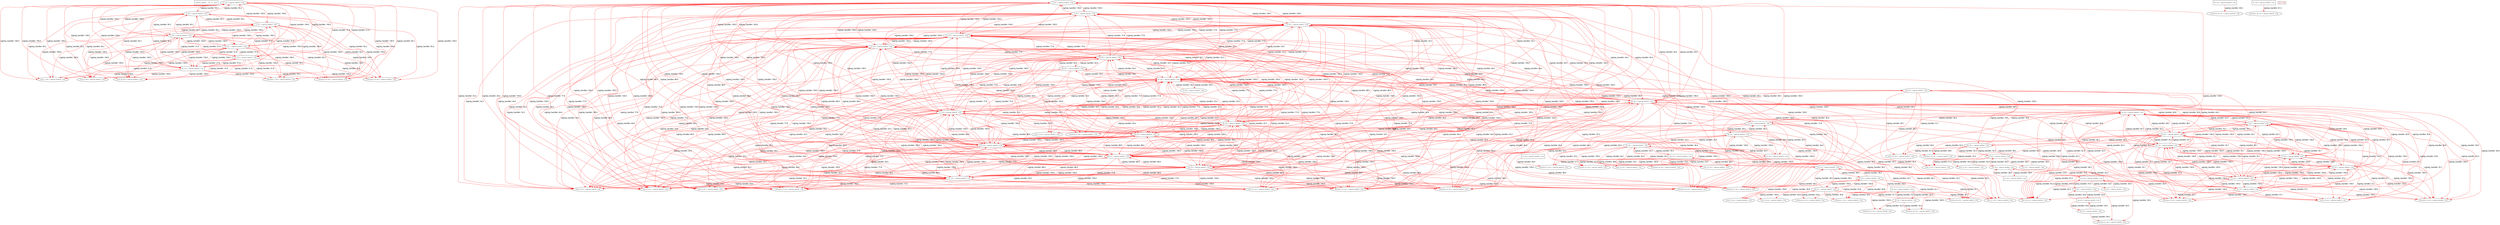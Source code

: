 digraph AST {
  graph [fontname="Times New Roman",fontsize=10];
  node  [fontname="Courier New",fontsize=10];
  edge  [fontname="Times New Roman",fontsize=10];

  node0 [label="sigtstp_handler  cur vs. prev",shape=box];
  node0_tsh [label="0_tsh.c.sigtstp_handler.tree", shape=box];
  node1_tsh [label="1_tsh.c.sigtstp_handler.tree", shape=ellipse];
  node0_tsh -> node1_tsh [label="sigtstp_handler: 95.2", color=red, fontsize=15];
  node4_tsh [label="4_tsh.c.sigtstp_handler.tree", shape=ellipse];
  node0_tsh -> node4_tsh [label="sigtstp_handler: 100.0", color=red, fontsize=15];
  node5_tsh [label="5_tsh.c.sigtstp_handler.tree", shape=ellipse];
  node0_tsh -> node5_tsh [label="sigtstp_handler: 100.0", color=red, fontsize=15];
  node19_tsh [label="19_tsh.c.sigtstp_handler.tree", shape=ellipse];
  node0_tsh -> node19_tsh [label="sigtstp_handler: 100.0", color=red, fontsize=15];
  node21_tsh [label="21_tsh.c.sigtstp_handler.tree", shape=ellipse];
  node0_tsh -> node21_tsh [label="sigtstp_handler: 31.8", color=red, fontsize=15];
  node39_tsh [label="39_tsh.c.sigtstp_handler.tree", shape=ellipse];
  node0_tsh -> node39_tsh [label="sigtstp_handler: 100.0", color=red, fontsize=15];
  nodeprev_1_tsh [label="prev_1_tsh.c.sigtstp_handler.tree", shape=ellipse];
  node0_tsh -> nodeprev_1_tsh [label="sigtstp_handler: 100.0", color=red, fontsize=15];
  nodeprev_5_tsh [label="prev_5_tsh.c.sigtstp_handler.tree", shape=ellipse];
  node0_tsh -> nodeprev_5_tsh [label="sigtstp_handler: 100.0", color=red, fontsize=15];
  nodeprev_20_tsh [label="prev_20_tsh.c.sigtstp_handler.tree", shape=ellipse];
  node0_tsh -> nodeprev_20_tsh [label="sigtstp_handler: 100.0", color=red, fontsize=15];
  nodereference_2_tsh [label="reference_2_tsh.c.sigtstp_handler.tree", shape=ellipse];
  node0_tsh -> nodereference_2_tsh [label="sigtstp_handler: 100.0", color=red, fontsize=15];
  nodereference_12_tsh [label="reference_12_tsh.c.sigtstp_handler.tree", shape=ellipse];
  node0_tsh -> nodereference_12_tsh [label="sigtstp_handler: 100.0", color=red, fontsize=15];
  nodereference_31_tsh [label="reference_31_tsh.c.sigtstp_handler.tree", shape=ellipse];
  node0_tsh -> nodereference_31_tsh [label="sigtstp_handler: 95.2", color=red, fontsize=15];
  node1_tsh [label="1_tsh.c.sigtstp_handler.tree", shape=box];
  node0_tsh [label="0_tsh.c.sigtstp_handler.tree", shape=ellipse];
  node1_tsh -> node0_tsh [label="sigtstp_handler: 95.2", color=red, fontsize=15];
  node4_tsh [label="4_tsh.c.sigtstp_handler.tree", shape=ellipse];
  node1_tsh -> node4_tsh [label="sigtstp_handler: 95.2", color=red, fontsize=15];
  node5_tsh [label="5_tsh.c.sigtstp_handler.tree", shape=ellipse];
  node1_tsh -> node5_tsh [label="sigtstp_handler: 95.2", color=red, fontsize=15];
  node19_tsh [label="19_tsh.c.sigtstp_handler.tree", shape=ellipse];
  node1_tsh -> node19_tsh [label="sigtstp_handler: 95.2", color=red, fontsize=15];
  node39_tsh [label="39_tsh.c.sigtstp_handler.tree", shape=ellipse];
  node1_tsh -> node39_tsh [label="sigtstp_handler: 95.2", color=red, fontsize=15];
  nodeprev_1_tsh [label="prev_1_tsh.c.sigtstp_handler.tree", shape=ellipse];
  node1_tsh -> nodeprev_1_tsh [label="sigtstp_handler: 95.2", color=red, fontsize=15];
  nodeprev_5_tsh [label="prev_5_tsh.c.sigtstp_handler.tree", shape=ellipse];
  node1_tsh -> nodeprev_5_tsh [label="sigtstp_handler: 95.2", color=red, fontsize=15];
  nodeprev_20_tsh [label="prev_20_tsh.c.sigtstp_handler.tree", shape=ellipse];
  node1_tsh -> nodeprev_20_tsh [label="sigtstp_handler: 95.2", color=red, fontsize=15];
  nodereference_2_tsh [label="reference_2_tsh.c.sigtstp_handler.tree", shape=ellipse];
  node1_tsh -> nodereference_2_tsh [label="sigtstp_handler: 95.2", color=red, fontsize=15];
  nodereference_12_tsh [label="reference_12_tsh.c.sigtstp_handler.tree", shape=ellipse];
  node1_tsh -> nodereference_12_tsh [label="sigtstp_handler: 95.2", color=red, fontsize=15];
  nodereference_31_tsh [label="reference_31_tsh.c.sigtstp_handler.tree", shape=ellipse];
  node1_tsh -> nodereference_31_tsh [label="sigtstp_handler: 100.0", color=red, fontsize=15];
  node3_tsh [label="3_tsh.c.sigtstp_handler.tree", shape=box];
  node8_tsh [label="8_tsh.c.sigtstp_handler.tree", shape=ellipse];
  node3_tsh -> node8_tsh [label="sigtstp_handler: 100.0", color=red, fontsize=15];
  node11_tsh [label="11_tsh.c.sigtstp_handler.tree", shape=ellipse];
  node3_tsh -> node11_tsh [label="sigtstp_handler: 100.0", color=red, fontsize=15];
  node13_tsh [label="13_tsh.c.sigtstp_handler.tree", shape=ellipse];
  node3_tsh -> node13_tsh [label="sigtstp_handler: 100.0", color=red, fontsize=15];
  node14_tsh [label="14_tsh.c.sigtstp_handler.tree", shape=ellipse];
  node3_tsh -> node14_tsh [label="sigtstp_handler: 100.0", color=red, fontsize=15];
  node15_tsh [label="15_tsh.c.sigtstp_handler.tree", shape=ellipse];
  node3_tsh -> node15_tsh [label="sigtstp_handler: 77.8", color=red, fontsize=15];
  node17_tsh [label="17_tsh.c.sigtstp_handler.tree", shape=ellipse];
  node3_tsh -> node17_tsh [label="sigtstp_handler: 100.0", color=red, fontsize=15];
  node26_tsh [label="26_tsh.c.sigtstp_handler.tree", shape=ellipse];
  node3_tsh -> node26_tsh [label="sigtstp_handler: 100.0", color=red, fontsize=15];
  node30_tsh [label="30_tsh.c.sigtstp_handler.tree", shape=ellipse];
  node3_tsh -> node30_tsh [label="sigtstp_handler: 100.0", color=red, fontsize=15];
  node35_tsh [label="35_tsh.c.sigtstp_handler.tree", shape=ellipse];
  node3_tsh -> node35_tsh [label="sigtstp_handler: 100.0", color=red, fontsize=15];
  node36_tsh [label="36_tsh.c.sigtstp_handler.tree", shape=ellipse];
  node3_tsh -> node36_tsh [label="sigtstp_handler: 44.4", color=red, fontsize=15];
  node37_tsh [label="37_tsh.c.sigtstp_handler.tree", shape=ellipse];
  node3_tsh -> node37_tsh [label="sigtstp_handler: 100.0", color=red, fontsize=15];
  node48_tsh [label="48_tsh.c.sigtstp_handler.tree", shape=ellipse];
  node3_tsh -> node48_tsh [label="sigtstp_handler: 100.0", color=red, fontsize=15];
  node59_tsh [label="59_tsh.c.sigtstp_handler.tree", shape=ellipse];
  node3_tsh -> node59_tsh [label="sigtstp_handler: 88.9", color=red, fontsize=15];
  node60_tsh [label="60_tsh.c.sigtstp_handler.tree", shape=ellipse];
  node3_tsh -> node60_tsh [label="sigtstp_handler: 33.3", color=red, fontsize=15];
  nodeprev_0_tsh [label="prev_0_tsh.c.sigtstp_handler.tree", shape=ellipse];
  node3_tsh -> nodeprev_0_tsh [label="sigtstp_handler: 33.3", color=red, fontsize=15];
  nodeprev_4_tsh [label="prev_4_tsh.c.sigtstp_handler.tree", shape=ellipse];
  node3_tsh -> nodeprev_4_tsh [label="sigtstp_handler: 44.4", color=red, fontsize=15];
  nodeprev_8_tsh [label="prev_8_tsh.c.sigtstp_handler.tree", shape=ellipse];
  node3_tsh -> nodeprev_8_tsh [label="sigtstp_handler: 100.0", color=red, fontsize=15];
  nodeprev_22_tsh [label="prev_22_tsh.c.sigtstp_handler.tree", shape=ellipse];
  node3_tsh -> nodeprev_22_tsh [label="sigtstp_handler: 100.0", color=red, fontsize=15];
  nodereference_4_tsh [label="reference_4_tsh.c.sigtstp_handler.tree", shape=ellipse];
  node3_tsh -> nodereference_4_tsh [label="sigtstp_handler: 77.8", color=red, fontsize=15];
  nodereference_14_tsh [label="reference_14_tsh.c.sigtstp_handler.tree", shape=ellipse];
  node3_tsh -> nodereference_14_tsh [label="sigtstp_handler: 100.0", color=red, fontsize=15];
  nodereference_18_tsh [label="reference_18_tsh.c.sigtstp_handler.tree", shape=ellipse];
  node3_tsh -> nodereference_18_tsh [label="sigtstp_handler: 100.0", color=red, fontsize=15];
  nodereference_19_tsh [label="reference_19_tsh.c.sigtstp_handler.tree", shape=ellipse];
  node3_tsh -> nodereference_19_tsh [label="sigtstp_handler: 100.0", color=red, fontsize=15];
  nodereference_21_tsh [label="reference_21_tsh.c.sigtstp_handler.tree", shape=ellipse];
  node3_tsh -> nodereference_21_tsh [label="sigtstp_handler: 100.0", color=red, fontsize=15];
  node4_tsh [label="4_tsh.c.sigtstp_handler.tree", shape=box];
  node0_tsh [label="0_tsh.c.sigtstp_handler.tree", shape=ellipse];
  node4_tsh -> node0_tsh [label="sigtstp_handler: 100.0", color=red, fontsize=15];
  node1_tsh [label="1_tsh.c.sigtstp_handler.tree", shape=ellipse];
  node4_tsh -> node1_tsh [label="sigtstp_handler: 95.2", color=red, fontsize=15];
  node5_tsh [label="5_tsh.c.sigtstp_handler.tree", shape=ellipse];
  node4_tsh -> node5_tsh [label="sigtstp_handler: 100.0", color=red, fontsize=15];
  node19_tsh [label="19_tsh.c.sigtstp_handler.tree", shape=ellipse];
  node4_tsh -> node19_tsh [label="sigtstp_handler: 100.0", color=red, fontsize=15];
  node21_tsh [label="21_tsh.c.sigtstp_handler.tree", shape=ellipse];
  node4_tsh -> node21_tsh [label="sigtstp_handler: 31.8", color=red, fontsize=15];
  node39_tsh [label="39_tsh.c.sigtstp_handler.tree", shape=ellipse];
  node4_tsh -> node39_tsh [label="sigtstp_handler: 100.0", color=red, fontsize=15];
  nodeprev_1_tsh [label="prev_1_tsh.c.sigtstp_handler.tree", shape=ellipse];
  node4_tsh -> nodeprev_1_tsh [label="sigtstp_handler: 100.0", color=red, fontsize=15];
  nodeprev_5_tsh [label="prev_5_tsh.c.sigtstp_handler.tree", shape=ellipse];
  node4_tsh -> nodeprev_5_tsh [label="sigtstp_handler: 100.0", color=red, fontsize=15];
  nodeprev_20_tsh [label="prev_20_tsh.c.sigtstp_handler.tree", shape=ellipse];
  node4_tsh -> nodeprev_20_tsh [label="sigtstp_handler: 100.0", color=red, fontsize=15];
  nodereference_2_tsh [label="reference_2_tsh.c.sigtstp_handler.tree", shape=ellipse];
  node4_tsh -> nodereference_2_tsh [label="sigtstp_handler: 100.0", color=red, fontsize=15];
  nodereference_12_tsh [label="reference_12_tsh.c.sigtstp_handler.tree", shape=ellipse];
  node4_tsh -> nodereference_12_tsh [label="sigtstp_handler: 100.0", color=red, fontsize=15];
  nodereference_31_tsh [label="reference_31_tsh.c.sigtstp_handler.tree", shape=ellipse];
  node4_tsh -> nodereference_31_tsh [label="sigtstp_handler: 95.2", color=red, fontsize=15];
  node5_tsh [label="5_tsh.c.sigtstp_handler.tree", shape=box];
  node0_tsh [label="0_tsh.c.sigtstp_handler.tree", shape=ellipse];
  node5_tsh -> node0_tsh [label="sigtstp_handler: 100.0", color=red, fontsize=15];
  node1_tsh [label="1_tsh.c.sigtstp_handler.tree", shape=ellipse];
  node5_tsh -> node1_tsh [label="sigtstp_handler: 95.2", color=red, fontsize=15];
  node4_tsh [label="4_tsh.c.sigtstp_handler.tree", shape=ellipse];
  node5_tsh -> node4_tsh [label="sigtstp_handler: 100.0", color=red, fontsize=15];
  node19_tsh [label="19_tsh.c.sigtstp_handler.tree", shape=ellipse];
  node5_tsh -> node19_tsh [label="sigtstp_handler: 100.0", color=red, fontsize=15];
  node21_tsh [label="21_tsh.c.sigtstp_handler.tree", shape=ellipse];
  node5_tsh -> node21_tsh [label="sigtstp_handler: 31.8", color=red, fontsize=15];
  node39_tsh [label="39_tsh.c.sigtstp_handler.tree", shape=ellipse];
  node5_tsh -> node39_tsh [label="sigtstp_handler: 100.0", color=red, fontsize=15];
  nodeprev_1_tsh [label="prev_1_tsh.c.sigtstp_handler.tree", shape=ellipse];
  node5_tsh -> nodeprev_1_tsh [label="sigtstp_handler: 100.0", color=red, fontsize=15];
  nodeprev_5_tsh [label="prev_5_tsh.c.sigtstp_handler.tree", shape=ellipse];
  node5_tsh -> nodeprev_5_tsh [label="sigtstp_handler: 100.0", color=red, fontsize=15];
  nodeprev_20_tsh [label="prev_20_tsh.c.sigtstp_handler.tree", shape=ellipse];
  node5_tsh -> nodeprev_20_tsh [label="sigtstp_handler: 100.0", color=red, fontsize=15];
  nodereference_2_tsh [label="reference_2_tsh.c.sigtstp_handler.tree", shape=ellipse];
  node5_tsh -> nodereference_2_tsh [label="sigtstp_handler: 100.0", color=red, fontsize=15];
  nodereference_12_tsh [label="reference_12_tsh.c.sigtstp_handler.tree", shape=ellipse];
  node5_tsh -> nodereference_12_tsh [label="sigtstp_handler: 100.0", color=red, fontsize=15];
  nodereference_31_tsh [label="reference_31_tsh.c.sigtstp_handler.tree", shape=ellipse];
  node5_tsh -> nodereference_31_tsh [label="sigtstp_handler: 95.2", color=red, fontsize=15];
  node6_tsh [label="6_tsh.c.sigtstp_handler.tree", shape=box];
  node60_tsh [label="60_tsh.c.sigtstp_handler.tree", shape=ellipse];
  node6_tsh -> node60_tsh [label="sigtstp_handler: 30.0", color=red, fontsize=15];
  node7_tsh [label="7_tsh.c.sigtstp_handler.tree", shape=box];
  node16_tsh [label="16_tsh.c.sigtstp_handler.tree", shape=ellipse];
  node7_tsh -> node16_tsh [label="sigtstp_handler: 35.7", color=red, fontsize=15];
  node18_tsh [label="18_tsh.c.sigtstp_handler.tree", shape=ellipse];
  node7_tsh -> node18_tsh [label="sigtstp_handler: 100.0", color=red, fontsize=15];
  node27_tsh [label="27_tsh.c.sigtstp_handler.tree", shape=ellipse];
  node7_tsh -> node27_tsh [label="sigtstp_handler: 100.0", color=red, fontsize=15];
  node33_tsh [label="33_tsh.c.sigtstp_handler.tree", shape=ellipse];
  node7_tsh -> node33_tsh [label="sigtstp_handler: 100.0", color=red, fontsize=15];
  node36_tsh [label="36_tsh.c.sigtstp_handler.tree", shape=ellipse];
  node7_tsh -> node36_tsh [label="sigtstp_handler: 30.8", color=red, fontsize=15];
  node47_tsh [label="47_tsh.c.sigtstp_handler.tree", shape=ellipse];
  node7_tsh -> node47_tsh [label="sigtstp_handler: 100.0", color=red, fontsize=15];
  node51_tsh [label="51_tsh.c.sigtstp_handler.tree", shape=ellipse];
  node7_tsh -> node51_tsh [label="sigtstp_handler: 100.0", color=red, fontsize=15];
  node53_tsh [label="53_tsh.c.sigtstp_handler.tree", shape=ellipse];
  node7_tsh -> node53_tsh [label="sigtstp_handler: 92.3", color=red, fontsize=15];
  nodeprev_10_tsh [label="prev_10_tsh.c.sigtstp_handler.tree", shape=ellipse];
  node7_tsh -> nodeprev_10_tsh [label="sigtstp_handler: 92.3", color=red, fontsize=15];
  nodeprev_13_tsh [label="prev_13_tsh.c.sigtstp_handler.tree", shape=ellipse];
  node7_tsh -> nodeprev_13_tsh [label="sigtstp_handler: 57.1", color=red, fontsize=15];
  nodereference_5_tsh [label="reference_5_tsh.c.sigtstp_handler.tree", shape=ellipse];
  node7_tsh -> nodereference_5_tsh [label="sigtstp_handler: 100.0", color=red, fontsize=15];
  nodereference_11_tsh [label="reference_11_tsh.c.sigtstp_handler.tree", shape=ellipse];
  node7_tsh -> nodereference_11_tsh [label="sigtstp_handler: 100.0", color=red, fontsize=15];
  node8_tsh [label="8_tsh.c.sigtstp_handler.tree", shape=box];
  node3_tsh [label="3_tsh.c.sigtstp_handler.tree", shape=ellipse];
  node8_tsh -> node3_tsh [label="sigtstp_handler: 100.0", color=red, fontsize=15];
  node11_tsh [label="11_tsh.c.sigtstp_handler.tree", shape=ellipse];
  node8_tsh -> node11_tsh [label="sigtstp_handler: 100.0", color=red, fontsize=15];
  node13_tsh [label="13_tsh.c.sigtstp_handler.tree", shape=ellipse];
  node8_tsh -> node13_tsh [label="sigtstp_handler: 100.0", color=red, fontsize=15];
  node14_tsh [label="14_tsh.c.sigtstp_handler.tree", shape=ellipse];
  node8_tsh -> node14_tsh [label="sigtstp_handler: 100.0", color=red, fontsize=15];
  node15_tsh [label="15_tsh.c.sigtstp_handler.tree", shape=ellipse];
  node8_tsh -> node15_tsh [label="sigtstp_handler: 77.8", color=red, fontsize=15];
  node17_tsh [label="17_tsh.c.sigtstp_handler.tree", shape=ellipse];
  node8_tsh -> node17_tsh [label="sigtstp_handler: 100.0", color=red, fontsize=15];
  node26_tsh [label="26_tsh.c.sigtstp_handler.tree", shape=ellipse];
  node8_tsh -> node26_tsh [label="sigtstp_handler: 100.0", color=red, fontsize=15];
  node30_tsh [label="30_tsh.c.sigtstp_handler.tree", shape=ellipse];
  node8_tsh -> node30_tsh [label="sigtstp_handler: 100.0", color=red, fontsize=15];
  node35_tsh [label="35_tsh.c.sigtstp_handler.tree", shape=ellipse];
  node8_tsh -> node35_tsh [label="sigtstp_handler: 100.0", color=red, fontsize=15];
  node36_tsh [label="36_tsh.c.sigtstp_handler.tree", shape=ellipse];
  node8_tsh -> node36_tsh [label="sigtstp_handler: 44.4", color=red, fontsize=15];
  node37_tsh [label="37_tsh.c.sigtstp_handler.tree", shape=ellipse];
  node8_tsh -> node37_tsh [label="sigtstp_handler: 100.0", color=red, fontsize=15];
  node48_tsh [label="48_tsh.c.sigtstp_handler.tree", shape=ellipse];
  node8_tsh -> node48_tsh [label="sigtstp_handler: 100.0", color=red, fontsize=15];
  node59_tsh [label="59_tsh.c.sigtstp_handler.tree", shape=ellipse];
  node8_tsh -> node59_tsh [label="sigtstp_handler: 88.9", color=red, fontsize=15];
  node60_tsh [label="60_tsh.c.sigtstp_handler.tree", shape=ellipse];
  node8_tsh -> node60_tsh [label="sigtstp_handler: 33.3", color=red, fontsize=15];
  nodeprev_0_tsh [label="prev_0_tsh.c.sigtstp_handler.tree", shape=ellipse];
  node8_tsh -> nodeprev_0_tsh [label="sigtstp_handler: 33.3", color=red, fontsize=15];
  nodeprev_4_tsh [label="prev_4_tsh.c.sigtstp_handler.tree", shape=ellipse];
  node8_tsh -> nodeprev_4_tsh [label="sigtstp_handler: 44.4", color=red, fontsize=15];
  nodeprev_8_tsh [label="prev_8_tsh.c.sigtstp_handler.tree", shape=ellipse];
  node8_tsh -> nodeprev_8_tsh [label="sigtstp_handler: 100.0", color=red, fontsize=15];
  nodeprev_22_tsh [label="prev_22_tsh.c.sigtstp_handler.tree", shape=ellipse];
  node8_tsh -> nodeprev_22_tsh [label="sigtstp_handler: 100.0", color=red, fontsize=15];
  nodereference_4_tsh [label="reference_4_tsh.c.sigtstp_handler.tree", shape=ellipse];
  node8_tsh -> nodereference_4_tsh [label="sigtstp_handler: 77.8", color=red, fontsize=15];
  nodereference_14_tsh [label="reference_14_tsh.c.sigtstp_handler.tree", shape=ellipse];
  node8_tsh -> nodereference_14_tsh [label="sigtstp_handler: 100.0", color=red, fontsize=15];
  nodereference_18_tsh [label="reference_18_tsh.c.sigtstp_handler.tree", shape=ellipse];
  node8_tsh -> nodereference_18_tsh [label="sigtstp_handler: 100.0", color=red, fontsize=15];
  nodereference_19_tsh [label="reference_19_tsh.c.sigtstp_handler.tree", shape=ellipse];
  node8_tsh -> nodereference_19_tsh [label="sigtstp_handler: 100.0", color=red, fontsize=15];
  nodereference_21_tsh [label="reference_21_tsh.c.sigtstp_handler.tree", shape=ellipse];
  node8_tsh -> nodereference_21_tsh [label="sigtstp_handler: 100.0", color=red, fontsize=15];
  node9_tsh [label="9_tsh.c.sigtstp_handler.tree", shape=box];
  node28_tsh [label="28_tsh.c.sigtstp_handler.tree", shape=ellipse];
  node9_tsh -> node28_tsh [label="sigtstp_handler: 63.6", color=red, fontsize=15];
  node63_tsh [label="63_tsh.c.sigtstp_handler.tree", shape=ellipse];
  node9_tsh -> node63_tsh [label="sigtstp_handler: 31.8", color=red, fontsize=15];
  nodereference_17_tsh [label="reference_17_tsh.c.sigtstp_handler.tree", shape=ellipse];
  node9_tsh -> nodereference_17_tsh [label="sigtstp_handler: 45.5", color=red, fontsize=15];
  node10_tsh [label="10_tsh.c.sigtstp_handler.tree", shape=box];
  node12_tsh [label="12_tsh.c.sigtstp_handler.tree", shape=ellipse];
  node10_tsh -> node12_tsh [label="sigtstp_handler: 36.4", color=red, fontsize=15];
  node34_tsh [label="34_tsh.c.sigtstp_handler.tree", shape=ellipse];
  node10_tsh -> node34_tsh [label="sigtstp_handler: 33.3", color=red, fontsize=15];
  node41_tsh [label="41_tsh.c.sigtstp_handler.tree", shape=ellipse];
  node10_tsh -> node41_tsh [label="sigtstp_handler: 100.0", color=red, fontsize=15];
  nodeprev_11_tsh [label="prev_11_tsh.c.sigtstp_handler.tree", shape=ellipse];
  node10_tsh -> nodeprev_11_tsh [label="sigtstp_handler: 100.0", color=red, fontsize=15];
  nodeprev_17_tsh [label="prev_17_tsh.c.sigtstp_handler.tree", shape=ellipse];
  node10_tsh -> nodeprev_17_tsh [label="sigtstp_handler: 58.3", color=red, fontsize=15];
  nodereference_30_tsh [label="reference_30_tsh.c.sigtstp_handler.tree", shape=ellipse];
  node10_tsh -> nodereference_30_tsh [label="sigtstp_handler: 58.3", color=red, fontsize=15];
  nodereference_37_tsh [label="reference_37_tsh.c.sigtstp_handler.tree", shape=ellipse];
  node10_tsh -> nodereference_37_tsh [label="sigtstp_handler: 33.3", color=red, fontsize=15];
  node11_tsh [label="11_tsh.c.sigtstp_handler.tree", shape=box];
  node3_tsh [label="3_tsh.c.sigtstp_handler.tree", shape=ellipse];
  node11_tsh -> node3_tsh [label="sigtstp_handler: 100.0", color=red, fontsize=15];
  node8_tsh [label="8_tsh.c.sigtstp_handler.tree", shape=ellipse];
  node11_tsh -> node8_tsh [label="sigtstp_handler: 100.0", color=red, fontsize=15];
  node13_tsh [label="13_tsh.c.sigtstp_handler.tree", shape=ellipse];
  node11_tsh -> node13_tsh [label="sigtstp_handler: 100.0", color=red, fontsize=15];
  node14_tsh [label="14_tsh.c.sigtstp_handler.tree", shape=ellipse];
  node11_tsh -> node14_tsh [label="sigtstp_handler: 100.0", color=red, fontsize=15];
  node15_tsh [label="15_tsh.c.sigtstp_handler.tree", shape=ellipse];
  node11_tsh -> node15_tsh [label="sigtstp_handler: 77.8", color=red, fontsize=15];
  node17_tsh [label="17_tsh.c.sigtstp_handler.tree", shape=ellipse];
  node11_tsh -> node17_tsh [label="sigtstp_handler: 100.0", color=red, fontsize=15];
  node26_tsh [label="26_tsh.c.sigtstp_handler.tree", shape=ellipse];
  node11_tsh -> node26_tsh [label="sigtstp_handler: 100.0", color=red, fontsize=15];
  node30_tsh [label="30_tsh.c.sigtstp_handler.tree", shape=ellipse];
  node11_tsh -> node30_tsh [label="sigtstp_handler: 100.0", color=red, fontsize=15];
  node35_tsh [label="35_tsh.c.sigtstp_handler.tree", shape=ellipse];
  node11_tsh -> node35_tsh [label="sigtstp_handler: 100.0", color=red, fontsize=15];
  node36_tsh [label="36_tsh.c.sigtstp_handler.tree", shape=ellipse];
  node11_tsh -> node36_tsh [label="sigtstp_handler: 44.4", color=red, fontsize=15];
  node37_tsh [label="37_tsh.c.sigtstp_handler.tree", shape=ellipse];
  node11_tsh -> node37_tsh [label="sigtstp_handler: 100.0", color=red, fontsize=15];
  node48_tsh [label="48_tsh.c.sigtstp_handler.tree", shape=ellipse];
  node11_tsh -> node48_tsh [label="sigtstp_handler: 100.0", color=red, fontsize=15];
  node59_tsh [label="59_tsh.c.sigtstp_handler.tree", shape=ellipse];
  node11_tsh -> node59_tsh [label="sigtstp_handler: 88.9", color=red, fontsize=15];
  node60_tsh [label="60_tsh.c.sigtstp_handler.tree", shape=ellipse];
  node11_tsh -> node60_tsh [label="sigtstp_handler: 33.3", color=red, fontsize=15];
  nodeprev_0_tsh [label="prev_0_tsh.c.sigtstp_handler.tree", shape=ellipse];
  node11_tsh -> nodeprev_0_tsh [label="sigtstp_handler: 33.3", color=red, fontsize=15];
  nodeprev_4_tsh [label="prev_4_tsh.c.sigtstp_handler.tree", shape=ellipse];
  node11_tsh -> nodeprev_4_tsh [label="sigtstp_handler: 44.4", color=red, fontsize=15];
  nodeprev_8_tsh [label="prev_8_tsh.c.sigtstp_handler.tree", shape=ellipse];
  node11_tsh -> nodeprev_8_tsh [label="sigtstp_handler: 100.0", color=red, fontsize=15];
  nodeprev_22_tsh [label="prev_22_tsh.c.sigtstp_handler.tree", shape=ellipse];
  node11_tsh -> nodeprev_22_tsh [label="sigtstp_handler: 100.0", color=red, fontsize=15];
  nodereference_4_tsh [label="reference_4_tsh.c.sigtstp_handler.tree", shape=ellipse];
  node11_tsh -> nodereference_4_tsh [label="sigtstp_handler: 77.8", color=red, fontsize=15];
  nodereference_14_tsh [label="reference_14_tsh.c.sigtstp_handler.tree", shape=ellipse];
  node11_tsh -> nodereference_14_tsh [label="sigtstp_handler: 100.0", color=red, fontsize=15];
  nodereference_18_tsh [label="reference_18_tsh.c.sigtstp_handler.tree", shape=ellipse];
  node11_tsh -> nodereference_18_tsh [label="sigtstp_handler: 100.0", color=red, fontsize=15];
  nodereference_19_tsh [label="reference_19_tsh.c.sigtstp_handler.tree", shape=ellipse];
  node11_tsh -> nodereference_19_tsh [label="sigtstp_handler: 100.0", color=red, fontsize=15];
  nodereference_21_tsh [label="reference_21_tsh.c.sigtstp_handler.tree", shape=ellipse];
  node11_tsh -> nodereference_21_tsh [label="sigtstp_handler: 100.0", color=red, fontsize=15];
  node12_tsh [label="12_tsh.c.sigtstp_handler.tree", shape=box];
  node10_tsh [label="10_tsh.c.sigtstp_handler.tree", shape=ellipse];
  node12_tsh -> node10_tsh [label="sigtstp_handler: 36.4", color=red, fontsize=15];
  node38_tsh [label="38_tsh.c.sigtstp_handler.tree", shape=ellipse];
  node12_tsh -> node38_tsh [label="sigtstp_handler: 30.0", color=red, fontsize=15];
  node41_tsh [label="41_tsh.c.sigtstp_handler.tree", shape=ellipse];
  node12_tsh -> node41_tsh [label="sigtstp_handler: 36.4", color=red, fontsize=15];
  node53_tsh [label="53_tsh.c.sigtstp_handler.tree", shape=ellipse];
  node12_tsh -> node53_tsh [label="sigtstp_handler: 36.4", color=red, fontsize=15];
  nodeprev_3_tsh [label="prev_3_tsh.c.sigtstp_handler.tree", shape=ellipse];
  node12_tsh -> nodeprev_3_tsh [label="sigtstp_handler: 30.0", color=red, fontsize=15];
  nodeprev_10_tsh [label="prev_10_tsh.c.sigtstp_handler.tree", shape=ellipse];
  node12_tsh -> nodeprev_10_tsh [label="sigtstp_handler: 36.4", color=red, fontsize=15];
  nodeprev_11_tsh [label="prev_11_tsh.c.sigtstp_handler.tree", shape=ellipse];
  node12_tsh -> nodeprev_11_tsh [label="sigtstp_handler: 36.4", color=red, fontsize=15];
  nodeprev_17_tsh [label="prev_17_tsh.c.sigtstp_handler.tree", shape=ellipse];
  node12_tsh -> nodeprev_17_tsh [label="sigtstp_handler: 45.5", color=red, fontsize=15];
  nodereference_6_tsh [label="reference_6_tsh.c.sigtstp_handler.tree", shape=ellipse];
  node12_tsh -> nodereference_6_tsh [label="sigtstp_handler: 30.0", color=red, fontsize=15];
  nodereference_30_tsh [label="reference_30_tsh.c.sigtstp_handler.tree", shape=ellipse];
  node12_tsh -> nodereference_30_tsh [label="sigtstp_handler: 45.5", color=red, fontsize=15];
  node13_tsh [label="13_tsh.c.sigtstp_handler.tree", shape=box];
  node3_tsh [label="3_tsh.c.sigtstp_handler.tree", shape=ellipse];
  node13_tsh -> node3_tsh [label="sigtstp_handler: 100.0", color=red, fontsize=15];
  node8_tsh [label="8_tsh.c.sigtstp_handler.tree", shape=ellipse];
  node13_tsh -> node8_tsh [label="sigtstp_handler: 100.0", color=red, fontsize=15];
  node11_tsh [label="11_tsh.c.sigtstp_handler.tree", shape=ellipse];
  node13_tsh -> node11_tsh [label="sigtstp_handler: 100.0", color=red, fontsize=15];
  node14_tsh [label="14_tsh.c.sigtstp_handler.tree", shape=ellipse];
  node13_tsh -> node14_tsh [label="sigtstp_handler: 100.0", color=red, fontsize=15];
  node15_tsh [label="15_tsh.c.sigtstp_handler.tree", shape=ellipse];
  node13_tsh -> node15_tsh [label="sigtstp_handler: 77.8", color=red, fontsize=15];
  node17_tsh [label="17_tsh.c.sigtstp_handler.tree", shape=ellipse];
  node13_tsh -> node17_tsh [label="sigtstp_handler: 100.0", color=red, fontsize=15];
  node26_tsh [label="26_tsh.c.sigtstp_handler.tree", shape=ellipse];
  node13_tsh -> node26_tsh [label="sigtstp_handler: 100.0", color=red, fontsize=15];
  node30_tsh [label="30_tsh.c.sigtstp_handler.tree", shape=ellipse];
  node13_tsh -> node30_tsh [label="sigtstp_handler: 100.0", color=red, fontsize=15];
  node35_tsh [label="35_tsh.c.sigtstp_handler.tree", shape=ellipse];
  node13_tsh -> node35_tsh [label="sigtstp_handler: 100.0", color=red, fontsize=15];
  node36_tsh [label="36_tsh.c.sigtstp_handler.tree", shape=ellipse];
  node13_tsh -> node36_tsh [label="sigtstp_handler: 44.4", color=red, fontsize=15];
  node37_tsh [label="37_tsh.c.sigtstp_handler.tree", shape=ellipse];
  node13_tsh -> node37_tsh [label="sigtstp_handler: 100.0", color=red, fontsize=15];
  node48_tsh [label="48_tsh.c.sigtstp_handler.tree", shape=ellipse];
  node13_tsh -> node48_tsh [label="sigtstp_handler: 100.0", color=red, fontsize=15];
  node59_tsh [label="59_tsh.c.sigtstp_handler.tree", shape=ellipse];
  node13_tsh -> node59_tsh [label="sigtstp_handler: 88.9", color=red, fontsize=15];
  node60_tsh [label="60_tsh.c.sigtstp_handler.tree", shape=ellipse];
  node13_tsh -> node60_tsh [label="sigtstp_handler: 33.3", color=red, fontsize=15];
  nodeprev_0_tsh [label="prev_0_tsh.c.sigtstp_handler.tree", shape=ellipse];
  node13_tsh -> nodeprev_0_tsh [label="sigtstp_handler: 33.3", color=red, fontsize=15];
  nodeprev_4_tsh [label="prev_4_tsh.c.sigtstp_handler.tree", shape=ellipse];
  node13_tsh -> nodeprev_4_tsh [label="sigtstp_handler: 44.4", color=red, fontsize=15];
  nodeprev_8_tsh [label="prev_8_tsh.c.sigtstp_handler.tree", shape=ellipse];
  node13_tsh -> nodeprev_8_tsh [label="sigtstp_handler: 100.0", color=red, fontsize=15];
  nodeprev_22_tsh [label="prev_22_tsh.c.sigtstp_handler.tree", shape=ellipse];
  node13_tsh -> nodeprev_22_tsh [label="sigtstp_handler: 100.0", color=red, fontsize=15];
  nodereference_4_tsh [label="reference_4_tsh.c.sigtstp_handler.tree", shape=ellipse];
  node13_tsh -> nodereference_4_tsh [label="sigtstp_handler: 77.8", color=red, fontsize=15];
  nodereference_14_tsh [label="reference_14_tsh.c.sigtstp_handler.tree", shape=ellipse];
  node13_tsh -> nodereference_14_tsh [label="sigtstp_handler: 100.0", color=red, fontsize=15];
  nodereference_18_tsh [label="reference_18_tsh.c.sigtstp_handler.tree", shape=ellipse];
  node13_tsh -> nodereference_18_tsh [label="sigtstp_handler: 100.0", color=red, fontsize=15];
  nodereference_19_tsh [label="reference_19_tsh.c.sigtstp_handler.tree", shape=ellipse];
  node13_tsh -> nodereference_19_tsh [label="sigtstp_handler: 100.0", color=red, fontsize=15];
  nodereference_21_tsh [label="reference_21_tsh.c.sigtstp_handler.tree", shape=ellipse];
  node13_tsh -> nodereference_21_tsh [label="sigtstp_handler: 100.0", color=red, fontsize=15];
  node14_tsh [label="14_tsh.c.sigtstp_handler.tree", shape=box];
  node3_tsh [label="3_tsh.c.sigtstp_handler.tree", shape=ellipse];
  node14_tsh -> node3_tsh [label="sigtstp_handler: 100.0", color=red, fontsize=15];
  node8_tsh [label="8_tsh.c.sigtstp_handler.tree", shape=ellipse];
  node14_tsh -> node8_tsh [label="sigtstp_handler: 100.0", color=red, fontsize=15];
  node11_tsh [label="11_tsh.c.sigtstp_handler.tree", shape=ellipse];
  node14_tsh -> node11_tsh [label="sigtstp_handler: 100.0", color=red, fontsize=15];
  node13_tsh [label="13_tsh.c.sigtstp_handler.tree", shape=ellipse];
  node14_tsh -> node13_tsh [label="sigtstp_handler: 100.0", color=red, fontsize=15];
  node15_tsh [label="15_tsh.c.sigtstp_handler.tree", shape=ellipse];
  node14_tsh -> node15_tsh [label="sigtstp_handler: 77.8", color=red, fontsize=15];
  node17_tsh [label="17_tsh.c.sigtstp_handler.tree", shape=ellipse];
  node14_tsh -> node17_tsh [label="sigtstp_handler: 100.0", color=red, fontsize=15];
  node26_tsh [label="26_tsh.c.sigtstp_handler.tree", shape=ellipse];
  node14_tsh -> node26_tsh [label="sigtstp_handler: 100.0", color=red, fontsize=15];
  node30_tsh [label="30_tsh.c.sigtstp_handler.tree", shape=ellipse];
  node14_tsh -> node30_tsh [label="sigtstp_handler: 100.0", color=red, fontsize=15];
  node35_tsh [label="35_tsh.c.sigtstp_handler.tree", shape=ellipse];
  node14_tsh -> node35_tsh [label="sigtstp_handler: 100.0", color=red, fontsize=15];
  node36_tsh [label="36_tsh.c.sigtstp_handler.tree", shape=ellipse];
  node14_tsh -> node36_tsh [label="sigtstp_handler: 44.4", color=red, fontsize=15];
  node37_tsh [label="37_tsh.c.sigtstp_handler.tree", shape=ellipse];
  node14_tsh -> node37_tsh [label="sigtstp_handler: 100.0", color=red, fontsize=15];
  node48_tsh [label="48_tsh.c.sigtstp_handler.tree", shape=ellipse];
  node14_tsh -> node48_tsh [label="sigtstp_handler: 100.0", color=red, fontsize=15];
  node59_tsh [label="59_tsh.c.sigtstp_handler.tree", shape=ellipse];
  node14_tsh -> node59_tsh [label="sigtstp_handler: 88.9", color=red, fontsize=15];
  node60_tsh [label="60_tsh.c.sigtstp_handler.tree", shape=ellipse];
  node14_tsh -> node60_tsh [label="sigtstp_handler: 33.3", color=red, fontsize=15];
  nodeprev_0_tsh [label="prev_0_tsh.c.sigtstp_handler.tree", shape=ellipse];
  node14_tsh -> nodeprev_0_tsh [label="sigtstp_handler: 33.3", color=red, fontsize=15];
  nodeprev_4_tsh [label="prev_4_tsh.c.sigtstp_handler.tree", shape=ellipse];
  node14_tsh -> nodeprev_4_tsh [label="sigtstp_handler: 44.4", color=red, fontsize=15];
  nodeprev_8_tsh [label="prev_8_tsh.c.sigtstp_handler.tree", shape=ellipse];
  node14_tsh -> nodeprev_8_tsh [label="sigtstp_handler: 100.0", color=red, fontsize=15];
  nodeprev_22_tsh [label="prev_22_tsh.c.sigtstp_handler.tree", shape=ellipse];
  node14_tsh -> nodeprev_22_tsh [label="sigtstp_handler: 100.0", color=red, fontsize=15];
  nodereference_4_tsh [label="reference_4_tsh.c.sigtstp_handler.tree", shape=ellipse];
  node14_tsh -> nodereference_4_tsh [label="sigtstp_handler: 77.8", color=red, fontsize=15];
  nodereference_14_tsh [label="reference_14_tsh.c.sigtstp_handler.tree", shape=ellipse];
  node14_tsh -> nodereference_14_tsh [label="sigtstp_handler: 100.0", color=red, fontsize=15];
  nodereference_18_tsh [label="reference_18_tsh.c.sigtstp_handler.tree", shape=ellipse];
  node14_tsh -> nodereference_18_tsh [label="sigtstp_handler: 100.0", color=red, fontsize=15];
  nodereference_19_tsh [label="reference_19_tsh.c.sigtstp_handler.tree", shape=ellipse];
  node14_tsh -> nodereference_19_tsh [label="sigtstp_handler: 100.0", color=red, fontsize=15];
  nodereference_21_tsh [label="reference_21_tsh.c.sigtstp_handler.tree", shape=ellipse];
  node14_tsh -> nodereference_21_tsh [label="sigtstp_handler: 100.0", color=red, fontsize=15];
  node15_tsh [label="15_tsh.c.sigtstp_handler.tree", shape=box];
  node3_tsh [label="3_tsh.c.sigtstp_handler.tree", shape=ellipse];
  node15_tsh -> node3_tsh [label="sigtstp_handler: 77.8", color=red, fontsize=15];
  node8_tsh [label="8_tsh.c.sigtstp_handler.tree", shape=ellipse];
  node15_tsh -> node8_tsh [label="sigtstp_handler: 77.8", color=red, fontsize=15];
  node11_tsh [label="11_tsh.c.sigtstp_handler.tree", shape=ellipse];
  node15_tsh -> node11_tsh [label="sigtstp_handler: 77.8", color=red, fontsize=15];
  node13_tsh [label="13_tsh.c.sigtstp_handler.tree", shape=ellipse];
  node15_tsh -> node13_tsh [label="sigtstp_handler: 77.8", color=red, fontsize=15];
  node14_tsh [label="14_tsh.c.sigtstp_handler.tree", shape=ellipse];
  node15_tsh -> node14_tsh [label="sigtstp_handler: 77.8", color=red, fontsize=15];
  node17_tsh [label="17_tsh.c.sigtstp_handler.tree", shape=ellipse];
  node15_tsh -> node17_tsh [label="sigtstp_handler: 77.8", color=red, fontsize=15];
  node26_tsh [label="26_tsh.c.sigtstp_handler.tree", shape=ellipse];
  node15_tsh -> node26_tsh [label="sigtstp_handler: 77.8", color=red, fontsize=15];
  node30_tsh [label="30_tsh.c.sigtstp_handler.tree", shape=ellipse];
  node15_tsh -> node30_tsh [label="sigtstp_handler: 77.8", color=red, fontsize=15];
  node35_tsh [label="35_tsh.c.sigtstp_handler.tree", shape=ellipse];
  node15_tsh -> node35_tsh [label="sigtstp_handler: 77.8", color=red, fontsize=15];
  node36_tsh [label="36_tsh.c.sigtstp_handler.tree", shape=ellipse];
  node15_tsh -> node36_tsh [label="sigtstp_handler: 60.0", color=red, fontsize=15];
  node37_tsh [label="37_tsh.c.sigtstp_handler.tree", shape=ellipse];
  node15_tsh -> node37_tsh [label="sigtstp_handler: 77.8", color=red, fontsize=15];
  node38_tsh [label="38_tsh.c.sigtstp_handler.tree", shape=ellipse];
  node15_tsh -> node38_tsh [label="sigtstp_handler: 50.0", color=red, fontsize=15];
  node48_tsh [label="48_tsh.c.sigtstp_handler.tree", shape=ellipse];
  node15_tsh -> node48_tsh [label="sigtstp_handler: 77.8", color=red, fontsize=15];
  node59_tsh [label="59_tsh.c.sigtstp_handler.tree", shape=ellipse];
  node15_tsh -> node59_tsh [label="sigtstp_handler: 77.8", color=red, fontsize=15];
  node60_tsh [label="60_tsh.c.sigtstp_handler.tree", shape=ellipse];
  node15_tsh -> node60_tsh [label="sigtstp_handler: 50.0", color=red, fontsize=15];
  nodeprev_0_tsh [label="prev_0_tsh.c.sigtstp_handler.tree", shape=ellipse];
  node15_tsh -> nodeprev_0_tsh [label="sigtstp_handler: 60.0", color=red, fontsize=15];
  nodeprev_3_tsh [label="prev_3_tsh.c.sigtstp_handler.tree", shape=ellipse];
  node15_tsh -> nodeprev_3_tsh [label="sigtstp_handler: 50.0", color=red, fontsize=15];
  nodeprev_4_tsh [label="prev_4_tsh.c.sigtstp_handler.tree", shape=ellipse];
  node15_tsh -> nodeprev_4_tsh [label="sigtstp_handler: 44.4", color=red, fontsize=15];
  nodeprev_8_tsh [label="prev_8_tsh.c.sigtstp_handler.tree", shape=ellipse];
  node15_tsh -> nodeprev_8_tsh [label="sigtstp_handler: 77.8", color=red, fontsize=15];
  nodeprev_22_tsh [label="prev_22_tsh.c.sigtstp_handler.tree", shape=ellipse];
  node15_tsh -> nodeprev_22_tsh [label="sigtstp_handler: 77.8", color=red, fontsize=15];
  nodereference_4_tsh [label="reference_4_tsh.c.sigtstp_handler.tree", shape=ellipse];
  node15_tsh -> nodereference_4_tsh [label="sigtstp_handler: 100.0", color=red, fontsize=15];
  nodereference_6_tsh [label="reference_6_tsh.c.sigtstp_handler.tree", shape=ellipse];
  node15_tsh -> nodereference_6_tsh [label="sigtstp_handler: 50.0", color=red, fontsize=15];
  nodereference_14_tsh [label="reference_14_tsh.c.sigtstp_handler.tree", shape=ellipse];
  node15_tsh -> nodereference_14_tsh [label="sigtstp_handler: 77.8", color=red, fontsize=15];
  nodereference_18_tsh [label="reference_18_tsh.c.sigtstp_handler.tree", shape=ellipse];
  node15_tsh -> nodereference_18_tsh [label="sigtstp_handler: 77.8", color=red, fontsize=15];
  nodereference_19_tsh [label="reference_19_tsh.c.sigtstp_handler.tree", shape=ellipse];
  node15_tsh -> nodereference_19_tsh [label="sigtstp_handler: 77.8", color=red, fontsize=15];
  nodereference_21_tsh [label="reference_21_tsh.c.sigtstp_handler.tree", shape=ellipse];
  node15_tsh -> nodereference_21_tsh [label="sigtstp_handler: 77.8", color=red, fontsize=15];
  node16_tsh [label="16_tsh.c.sigtstp_handler.tree", shape=box];
  node7_tsh [label="7_tsh.c.sigtstp_handler.tree", shape=ellipse];
  node16_tsh -> node7_tsh [label="sigtstp_handler: 35.7", color=red, fontsize=15];
  node18_tsh [label="18_tsh.c.sigtstp_handler.tree", shape=ellipse];
  node16_tsh -> node18_tsh [label="sigtstp_handler: 35.7", color=red, fontsize=15];
  node27_tsh [label="27_tsh.c.sigtstp_handler.tree", shape=ellipse];
  node16_tsh -> node27_tsh [label="sigtstp_handler: 35.7", color=red, fontsize=15];
  node33_tsh [label="33_tsh.c.sigtstp_handler.tree", shape=ellipse];
  node16_tsh -> node33_tsh [label="sigtstp_handler: 35.7", color=red, fontsize=15];
  node46_tsh [label="46_tsh.c.sigtstp_handler.tree", shape=ellipse];
  node16_tsh -> node46_tsh [label="sigtstp_handler: 46.7", color=red, fontsize=15];
  node47_tsh [label="47_tsh.c.sigtstp_handler.tree", shape=ellipse];
  node16_tsh -> node47_tsh [label="sigtstp_handler: 35.7", color=red, fontsize=15];
  node50_tsh [label="50_tsh.c.sigtstp_handler.tree", shape=ellipse];
  node16_tsh -> node50_tsh [label="sigtstp_handler: 64.3", color=red, fontsize=15];
  node51_tsh [label="51_tsh.c.sigtstp_handler.tree", shape=ellipse];
  node16_tsh -> node51_tsh [label="sigtstp_handler: 35.7", color=red, fontsize=15];
  node53_tsh [label="53_tsh.c.sigtstp_handler.tree", shape=ellipse];
  node16_tsh -> node53_tsh [label="sigtstp_handler: 38.5", color=red, fontsize=15];
  nodeprev_2_tsh [label="prev_2_tsh.c.sigtstp_handler.tree", shape=ellipse];
  node16_tsh -> nodeprev_2_tsh [label="sigtstp_handler: 60.0", color=red, fontsize=15];
  nodeprev_10_tsh [label="prev_10_tsh.c.sigtstp_handler.tree", shape=ellipse];
  node16_tsh -> nodeprev_10_tsh [label="sigtstp_handler: 38.5", color=red, fontsize=15];
  nodeprev_18_tsh [label="prev_18_tsh.c.sigtstp_handler.tree", shape=ellipse];
  node16_tsh -> nodeprev_18_tsh [label="sigtstp_handler: 60.0", color=red, fontsize=15];
  nodereference_5_tsh [label="reference_5_tsh.c.sigtstp_handler.tree", shape=ellipse];
  node16_tsh -> nodereference_5_tsh [label="sigtstp_handler: 35.7", color=red, fontsize=15];
  nodereference_11_tsh [label="reference_11_tsh.c.sigtstp_handler.tree", shape=ellipse];
  node16_tsh -> nodereference_11_tsh [label="sigtstp_handler: 35.7", color=red, fontsize=15];
  nodereference_23_tsh [label="reference_23_tsh.c.sigtstp_handler.tree", shape=ellipse];
  node16_tsh -> nodereference_23_tsh [label="sigtstp_handler: 53.3", color=red, fontsize=15];
  node17_tsh [label="17_tsh.c.sigtstp_handler.tree", shape=box];
  node3_tsh [label="3_tsh.c.sigtstp_handler.tree", shape=ellipse];
  node17_tsh -> node3_tsh [label="sigtstp_handler: 100.0", color=red, fontsize=15];
  node8_tsh [label="8_tsh.c.sigtstp_handler.tree", shape=ellipse];
  node17_tsh -> node8_tsh [label="sigtstp_handler: 100.0", color=red, fontsize=15];
  node11_tsh [label="11_tsh.c.sigtstp_handler.tree", shape=ellipse];
  node17_tsh -> node11_tsh [label="sigtstp_handler: 100.0", color=red, fontsize=15];
  node13_tsh [label="13_tsh.c.sigtstp_handler.tree", shape=ellipse];
  node17_tsh -> node13_tsh [label="sigtstp_handler: 100.0", color=red, fontsize=15];
  node14_tsh [label="14_tsh.c.sigtstp_handler.tree", shape=ellipse];
  node17_tsh -> node14_tsh [label="sigtstp_handler: 100.0", color=red, fontsize=15];
  node15_tsh [label="15_tsh.c.sigtstp_handler.tree", shape=ellipse];
  node17_tsh -> node15_tsh [label="sigtstp_handler: 77.8", color=red, fontsize=15];
  node26_tsh [label="26_tsh.c.sigtstp_handler.tree", shape=ellipse];
  node17_tsh -> node26_tsh [label="sigtstp_handler: 100.0", color=red, fontsize=15];
  node30_tsh [label="30_tsh.c.sigtstp_handler.tree", shape=ellipse];
  node17_tsh -> node30_tsh [label="sigtstp_handler: 100.0", color=red, fontsize=15];
  node35_tsh [label="35_tsh.c.sigtstp_handler.tree", shape=ellipse];
  node17_tsh -> node35_tsh [label="sigtstp_handler: 100.0", color=red, fontsize=15];
  node36_tsh [label="36_tsh.c.sigtstp_handler.tree", shape=ellipse];
  node17_tsh -> node36_tsh [label="sigtstp_handler: 44.4", color=red, fontsize=15];
  node37_tsh [label="37_tsh.c.sigtstp_handler.tree", shape=ellipse];
  node17_tsh -> node37_tsh [label="sigtstp_handler: 100.0", color=red, fontsize=15];
  node48_tsh [label="48_tsh.c.sigtstp_handler.tree", shape=ellipse];
  node17_tsh -> node48_tsh [label="sigtstp_handler: 100.0", color=red, fontsize=15];
  node59_tsh [label="59_tsh.c.sigtstp_handler.tree", shape=ellipse];
  node17_tsh -> node59_tsh [label="sigtstp_handler: 88.9", color=red, fontsize=15];
  node60_tsh [label="60_tsh.c.sigtstp_handler.tree", shape=ellipse];
  node17_tsh -> node60_tsh [label="sigtstp_handler: 33.3", color=red, fontsize=15];
  nodeprev_0_tsh [label="prev_0_tsh.c.sigtstp_handler.tree", shape=ellipse];
  node17_tsh -> nodeprev_0_tsh [label="sigtstp_handler: 33.3", color=red, fontsize=15];
  nodeprev_4_tsh [label="prev_4_tsh.c.sigtstp_handler.tree", shape=ellipse];
  node17_tsh -> nodeprev_4_tsh [label="sigtstp_handler: 44.4", color=red, fontsize=15];
  nodeprev_8_tsh [label="prev_8_tsh.c.sigtstp_handler.tree", shape=ellipse];
  node17_tsh -> nodeprev_8_tsh [label="sigtstp_handler: 100.0", color=red, fontsize=15];
  nodeprev_22_tsh [label="prev_22_tsh.c.sigtstp_handler.tree", shape=ellipse];
  node17_tsh -> nodeprev_22_tsh [label="sigtstp_handler: 100.0", color=red, fontsize=15];
  nodereference_4_tsh [label="reference_4_tsh.c.sigtstp_handler.tree", shape=ellipse];
  node17_tsh -> nodereference_4_tsh [label="sigtstp_handler: 77.8", color=red, fontsize=15];
  nodereference_14_tsh [label="reference_14_tsh.c.sigtstp_handler.tree", shape=ellipse];
  node17_tsh -> nodereference_14_tsh [label="sigtstp_handler: 100.0", color=red, fontsize=15];
  nodereference_18_tsh [label="reference_18_tsh.c.sigtstp_handler.tree", shape=ellipse];
  node17_tsh -> nodereference_18_tsh [label="sigtstp_handler: 100.0", color=red, fontsize=15];
  nodereference_19_tsh [label="reference_19_tsh.c.sigtstp_handler.tree", shape=ellipse];
  node17_tsh -> nodereference_19_tsh [label="sigtstp_handler: 100.0", color=red, fontsize=15];
  nodereference_21_tsh [label="reference_21_tsh.c.sigtstp_handler.tree", shape=ellipse];
  node17_tsh -> nodereference_21_tsh [label="sigtstp_handler: 100.0", color=red, fontsize=15];
  node18_tsh [label="18_tsh.c.sigtstp_handler.tree", shape=box];
  node7_tsh [label="7_tsh.c.sigtstp_handler.tree", shape=ellipse];
  node18_tsh -> node7_tsh [label="sigtstp_handler: 100.0", color=red, fontsize=15];
  node16_tsh [label="16_tsh.c.sigtstp_handler.tree", shape=ellipse];
  node18_tsh -> node16_tsh [label="sigtstp_handler: 35.7", color=red, fontsize=15];
  node27_tsh [label="27_tsh.c.sigtstp_handler.tree", shape=ellipse];
  node18_tsh -> node27_tsh [label="sigtstp_handler: 100.0", color=red, fontsize=15];
  node33_tsh [label="33_tsh.c.sigtstp_handler.tree", shape=ellipse];
  node18_tsh -> node33_tsh [label="sigtstp_handler: 100.0", color=red, fontsize=15];
  node36_tsh [label="36_tsh.c.sigtstp_handler.tree", shape=ellipse];
  node18_tsh -> node36_tsh [label="sigtstp_handler: 30.8", color=red, fontsize=15];
  node47_tsh [label="47_tsh.c.sigtstp_handler.tree", shape=ellipse];
  node18_tsh -> node47_tsh [label="sigtstp_handler: 100.0", color=red, fontsize=15];
  node51_tsh [label="51_tsh.c.sigtstp_handler.tree", shape=ellipse];
  node18_tsh -> node51_tsh [label="sigtstp_handler: 100.0", color=red, fontsize=15];
  node53_tsh [label="53_tsh.c.sigtstp_handler.tree", shape=ellipse];
  node18_tsh -> node53_tsh [label="sigtstp_handler: 92.3", color=red, fontsize=15];
  nodeprev_10_tsh [label="prev_10_tsh.c.sigtstp_handler.tree", shape=ellipse];
  node18_tsh -> nodeprev_10_tsh [label="sigtstp_handler: 92.3", color=red, fontsize=15];
  nodeprev_13_tsh [label="prev_13_tsh.c.sigtstp_handler.tree", shape=ellipse];
  node18_tsh -> nodeprev_13_tsh [label="sigtstp_handler: 57.1", color=red, fontsize=15];
  nodereference_5_tsh [label="reference_5_tsh.c.sigtstp_handler.tree", shape=ellipse];
  node18_tsh -> nodereference_5_tsh [label="sigtstp_handler: 100.0", color=red, fontsize=15];
  nodereference_11_tsh [label="reference_11_tsh.c.sigtstp_handler.tree", shape=ellipse];
  node18_tsh -> nodereference_11_tsh [label="sigtstp_handler: 100.0", color=red, fontsize=15];
  node19_tsh [label="19_tsh.c.sigtstp_handler.tree", shape=box];
  node0_tsh [label="0_tsh.c.sigtstp_handler.tree", shape=ellipse];
  node19_tsh -> node0_tsh [label="sigtstp_handler: 100.0", color=red, fontsize=15];
  node1_tsh [label="1_tsh.c.sigtstp_handler.tree", shape=ellipse];
  node19_tsh -> node1_tsh [label="sigtstp_handler: 95.2", color=red, fontsize=15];
  node4_tsh [label="4_tsh.c.sigtstp_handler.tree", shape=ellipse];
  node19_tsh -> node4_tsh [label="sigtstp_handler: 100.0", color=red, fontsize=15];
  node5_tsh [label="5_tsh.c.sigtstp_handler.tree", shape=ellipse];
  node19_tsh -> node5_tsh [label="sigtstp_handler: 100.0", color=red, fontsize=15];
  node21_tsh [label="21_tsh.c.sigtstp_handler.tree", shape=ellipse];
  node19_tsh -> node21_tsh [label="sigtstp_handler: 31.8", color=red, fontsize=15];
  node39_tsh [label="39_tsh.c.sigtstp_handler.tree", shape=ellipse];
  node19_tsh -> node39_tsh [label="sigtstp_handler: 100.0", color=red, fontsize=15];
  nodeprev_1_tsh [label="prev_1_tsh.c.sigtstp_handler.tree", shape=ellipse];
  node19_tsh -> nodeprev_1_tsh [label="sigtstp_handler: 100.0", color=red, fontsize=15];
  nodeprev_5_tsh [label="prev_5_tsh.c.sigtstp_handler.tree", shape=ellipse];
  node19_tsh -> nodeprev_5_tsh [label="sigtstp_handler: 100.0", color=red, fontsize=15];
  nodeprev_20_tsh [label="prev_20_tsh.c.sigtstp_handler.tree", shape=ellipse];
  node19_tsh -> nodeprev_20_tsh [label="sigtstp_handler: 100.0", color=red, fontsize=15];
  nodereference_2_tsh [label="reference_2_tsh.c.sigtstp_handler.tree", shape=ellipse];
  node19_tsh -> nodereference_2_tsh [label="sigtstp_handler: 100.0", color=red, fontsize=15];
  nodereference_12_tsh [label="reference_12_tsh.c.sigtstp_handler.tree", shape=ellipse];
  node19_tsh -> nodereference_12_tsh [label="sigtstp_handler: 100.0", color=red, fontsize=15];
  nodereference_31_tsh [label="reference_31_tsh.c.sigtstp_handler.tree", shape=ellipse];
  node19_tsh -> nodereference_31_tsh [label="sigtstp_handler: 95.2", color=red, fontsize=15];
  node20_tsh [label="20_tsh.c.sigtstp_handler.tree", shape=box];
  node40_tsh [label="40_tsh.c.sigtstp_handler.tree", shape=ellipse];
  node20_tsh -> node40_tsh [label="sigtstp_handler: 100.0", color=red, fontsize=15];
  node52_tsh [label="52_tsh.c.sigtstp_handler.tree", shape=ellipse];
  node20_tsh -> node52_tsh [label="sigtstp_handler: 38.5", color=red, fontsize=15];
  nodeprev_14_tsh [label="prev_14_tsh.c.sigtstp_handler.tree", shape=ellipse];
  node20_tsh -> nodeprev_14_tsh [label="sigtstp_handler: 100.0", color=red, fontsize=15];
  nodeprev_17_tsh [label="prev_17_tsh.c.sigtstp_handler.tree", shape=ellipse];
  node20_tsh -> nodeprev_17_tsh [label="sigtstp_handler: 41.7", color=red, fontsize=15];
  nodeprev_19_tsh [label="prev_19_tsh.c.sigtstp_handler.tree", shape=ellipse];
  node20_tsh -> nodeprev_19_tsh [label="sigtstp_handler: 30.8", color=red, fontsize=15];
  nodereference_1_tsh [label="reference_1_tsh.c.sigtstp_handler.tree", shape=ellipse];
  node20_tsh -> nodereference_1_tsh [label="sigtstp_handler: 30.8", color=red, fontsize=15];
  nodereference_25_tsh [label="reference_25_tsh.c.sigtstp_handler.tree", shape=ellipse];
  node20_tsh -> nodereference_25_tsh [label="sigtstp_handler: 53.8", color=red, fontsize=15];
  nodereference_30_tsh [label="reference_30_tsh.c.sigtstp_handler.tree", shape=ellipse];
  node20_tsh -> nodereference_30_tsh [label="sigtstp_handler: 41.7", color=red, fontsize=15];
  node21_tsh [label="21_tsh.c.sigtstp_handler.tree", shape=box];
  node0_tsh [label="0_tsh.c.sigtstp_handler.tree", shape=ellipse];
  node21_tsh -> node0_tsh [label="sigtstp_handler: 31.8", color=red, fontsize=15];
  node4_tsh [label="4_tsh.c.sigtstp_handler.tree", shape=ellipse];
  node21_tsh -> node4_tsh [label="sigtstp_handler: 31.8", color=red, fontsize=15];
  node5_tsh [label="5_tsh.c.sigtstp_handler.tree", shape=ellipse];
  node21_tsh -> node5_tsh [label="sigtstp_handler: 31.8", color=red, fontsize=15];
  node19_tsh [label="19_tsh.c.sigtstp_handler.tree", shape=ellipse];
  node21_tsh -> node19_tsh [label="sigtstp_handler: 31.8", color=red, fontsize=15];
  node39_tsh [label="39_tsh.c.sigtstp_handler.tree", shape=ellipse];
  node21_tsh -> node39_tsh [label="sigtstp_handler: 31.8", color=red, fontsize=15];
  nodeprev_1_tsh [label="prev_1_tsh.c.sigtstp_handler.tree", shape=ellipse];
  node21_tsh -> nodeprev_1_tsh [label="sigtstp_handler: 31.8", color=red, fontsize=15];
  nodeprev_5_tsh [label="prev_5_tsh.c.sigtstp_handler.tree", shape=ellipse];
  node21_tsh -> nodeprev_5_tsh [label="sigtstp_handler: 31.8", color=red, fontsize=15];
  nodeprev_20_tsh [label="prev_20_tsh.c.sigtstp_handler.tree", shape=ellipse];
  node21_tsh -> nodeprev_20_tsh [label="sigtstp_handler: 31.8", color=red, fontsize=15];
  nodereference_2_tsh [label="reference_2_tsh.c.sigtstp_handler.tree", shape=ellipse];
  node21_tsh -> nodereference_2_tsh [label="sigtstp_handler: 31.8", color=red, fontsize=15];
  nodereference_12_tsh [label="reference_12_tsh.c.sigtstp_handler.tree", shape=ellipse];
  node21_tsh -> nodereference_12_tsh [label="sigtstp_handler: 31.8", color=red, fontsize=15];
  node22_tsh [label="22_tsh.c.sigtstp_handler.tree", shape=box];
  node56_tsh [label="56_tsh.c.sigtstp_handler.tree", shape=ellipse];
  node22_tsh -> node56_tsh [label="sigtstp_handler: 33.3", color=red, fontsize=15];
  nodereference_15_tsh [label="reference_15_tsh.c.sigtstp_handler.tree", shape=ellipse];
  node22_tsh -> nodereference_15_tsh [label="sigtstp_handler: 33.3", color=red, fontsize=15];
  nodereference_36_tsh [label="reference_36_tsh.c.sigtstp_handler.tree", shape=ellipse];
  node22_tsh -> nodereference_36_tsh [label="sigtstp_handler: 33.3", color=red, fontsize=15];
  node24_tsh [label="24_tsh.c.sigtstp_handler.tree", shape=box];
  node28_tsh [label="28_tsh.c.sigtstp_handler.tree", shape=ellipse];
  node24_tsh -> node28_tsh [label="sigtstp_handler: 34.6", color=red, fontsize=15];
  nodereference_17_tsh [label="reference_17_tsh.c.sigtstp_handler.tree", shape=ellipse];
  node24_tsh -> nodereference_17_tsh [label="sigtstp_handler: 36.4", color=red, fontsize=15];
  node26_tsh [label="26_tsh.c.sigtstp_handler.tree", shape=box];
  node3_tsh [label="3_tsh.c.sigtstp_handler.tree", shape=ellipse];
  node26_tsh -> node3_tsh [label="sigtstp_handler: 100.0", color=red, fontsize=15];
  node8_tsh [label="8_tsh.c.sigtstp_handler.tree", shape=ellipse];
  node26_tsh -> node8_tsh [label="sigtstp_handler: 100.0", color=red, fontsize=15];
  node11_tsh [label="11_tsh.c.sigtstp_handler.tree", shape=ellipse];
  node26_tsh -> node11_tsh [label="sigtstp_handler: 100.0", color=red, fontsize=15];
  node13_tsh [label="13_tsh.c.sigtstp_handler.tree", shape=ellipse];
  node26_tsh -> node13_tsh [label="sigtstp_handler: 100.0", color=red, fontsize=15];
  node14_tsh [label="14_tsh.c.sigtstp_handler.tree", shape=ellipse];
  node26_tsh -> node14_tsh [label="sigtstp_handler: 100.0", color=red, fontsize=15];
  node15_tsh [label="15_tsh.c.sigtstp_handler.tree", shape=ellipse];
  node26_tsh -> node15_tsh [label="sigtstp_handler: 77.8", color=red, fontsize=15];
  node17_tsh [label="17_tsh.c.sigtstp_handler.tree", shape=ellipse];
  node26_tsh -> node17_tsh [label="sigtstp_handler: 100.0", color=red, fontsize=15];
  node30_tsh [label="30_tsh.c.sigtstp_handler.tree", shape=ellipse];
  node26_tsh -> node30_tsh [label="sigtstp_handler: 100.0", color=red, fontsize=15];
  node35_tsh [label="35_tsh.c.sigtstp_handler.tree", shape=ellipse];
  node26_tsh -> node35_tsh [label="sigtstp_handler: 100.0", color=red, fontsize=15];
  node36_tsh [label="36_tsh.c.sigtstp_handler.tree", shape=ellipse];
  node26_tsh -> node36_tsh [label="sigtstp_handler: 44.4", color=red, fontsize=15];
  node37_tsh [label="37_tsh.c.sigtstp_handler.tree", shape=ellipse];
  node26_tsh -> node37_tsh [label="sigtstp_handler: 100.0", color=red, fontsize=15];
  node48_tsh [label="48_tsh.c.sigtstp_handler.tree", shape=ellipse];
  node26_tsh -> node48_tsh [label="sigtstp_handler: 100.0", color=red, fontsize=15];
  node59_tsh [label="59_tsh.c.sigtstp_handler.tree", shape=ellipse];
  node26_tsh -> node59_tsh [label="sigtstp_handler: 88.9", color=red, fontsize=15];
  node60_tsh [label="60_tsh.c.sigtstp_handler.tree", shape=ellipse];
  node26_tsh -> node60_tsh [label="sigtstp_handler: 33.3", color=red, fontsize=15];
  nodeprev_0_tsh [label="prev_0_tsh.c.sigtstp_handler.tree", shape=ellipse];
  node26_tsh -> nodeprev_0_tsh [label="sigtstp_handler: 33.3", color=red, fontsize=15];
  nodeprev_4_tsh [label="prev_4_tsh.c.sigtstp_handler.tree", shape=ellipse];
  node26_tsh -> nodeprev_4_tsh [label="sigtstp_handler: 44.4", color=red, fontsize=15];
  nodeprev_8_tsh [label="prev_8_tsh.c.sigtstp_handler.tree", shape=ellipse];
  node26_tsh -> nodeprev_8_tsh [label="sigtstp_handler: 100.0", color=red, fontsize=15];
  nodeprev_22_tsh [label="prev_22_tsh.c.sigtstp_handler.tree", shape=ellipse];
  node26_tsh -> nodeprev_22_tsh [label="sigtstp_handler: 100.0", color=red, fontsize=15];
  nodereference_4_tsh [label="reference_4_tsh.c.sigtstp_handler.tree", shape=ellipse];
  node26_tsh -> nodereference_4_tsh [label="sigtstp_handler: 77.8", color=red, fontsize=15];
  nodereference_14_tsh [label="reference_14_tsh.c.sigtstp_handler.tree", shape=ellipse];
  node26_tsh -> nodereference_14_tsh [label="sigtstp_handler: 100.0", color=red, fontsize=15];
  nodereference_18_tsh [label="reference_18_tsh.c.sigtstp_handler.tree", shape=ellipse];
  node26_tsh -> nodereference_18_tsh [label="sigtstp_handler: 100.0", color=red, fontsize=15];
  nodereference_19_tsh [label="reference_19_tsh.c.sigtstp_handler.tree", shape=ellipse];
  node26_tsh -> nodereference_19_tsh [label="sigtstp_handler: 100.0", color=red, fontsize=15];
  nodereference_21_tsh [label="reference_21_tsh.c.sigtstp_handler.tree", shape=ellipse];
  node26_tsh -> nodereference_21_tsh [label="sigtstp_handler: 100.0", color=red, fontsize=15];
  node27_tsh [label="27_tsh.c.sigtstp_handler.tree", shape=box];
  node7_tsh [label="7_tsh.c.sigtstp_handler.tree", shape=ellipse];
  node27_tsh -> node7_tsh [label="sigtstp_handler: 100.0", color=red, fontsize=15];
  node16_tsh [label="16_tsh.c.sigtstp_handler.tree", shape=ellipse];
  node27_tsh -> node16_tsh [label="sigtstp_handler: 35.7", color=red, fontsize=15];
  node18_tsh [label="18_tsh.c.sigtstp_handler.tree", shape=ellipse];
  node27_tsh -> node18_tsh [label="sigtstp_handler: 100.0", color=red, fontsize=15];
  node33_tsh [label="33_tsh.c.sigtstp_handler.tree", shape=ellipse];
  node27_tsh -> node33_tsh [label="sigtstp_handler: 100.0", color=red, fontsize=15];
  node36_tsh [label="36_tsh.c.sigtstp_handler.tree", shape=ellipse];
  node27_tsh -> node36_tsh [label="sigtstp_handler: 30.8", color=red, fontsize=15];
  node47_tsh [label="47_tsh.c.sigtstp_handler.tree", shape=ellipse];
  node27_tsh -> node47_tsh [label="sigtstp_handler: 100.0", color=red, fontsize=15];
  node51_tsh [label="51_tsh.c.sigtstp_handler.tree", shape=ellipse];
  node27_tsh -> node51_tsh [label="sigtstp_handler: 100.0", color=red, fontsize=15];
  node53_tsh [label="53_tsh.c.sigtstp_handler.tree", shape=ellipse];
  node27_tsh -> node53_tsh [label="sigtstp_handler: 92.3", color=red, fontsize=15];
  nodeprev_10_tsh [label="prev_10_tsh.c.sigtstp_handler.tree", shape=ellipse];
  node27_tsh -> nodeprev_10_tsh [label="sigtstp_handler: 92.3", color=red, fontsize=15];
  nodeprev_13_tsh [label="prev_13_tsh.c.sigtstp_handler.tree", shape=ellipse];
  node27_tsh -> nodeprev_13_tsh [label="sigtstp_handler: 57.1", color=red, fontsize=15];
  nodereference_5_tsh [label="reference_5_tsh.c.sigtstp_handler.tree", shape=ellipse];
  node27_tsh -> nodereference_5_tsh [label="sigtstp_handler: 100.0", color=red, fontsize=15];
  nodereference_11_tsh [label="reference_11_tsh.c.sigtstp_handler.tree", shape=ellipse];
  node27_tsh -> nodereference_11_tsh [label="sigtstp_handler: 100.0", color=red, fontsize=15];
  node28_tsh [label="28_tsh.c.sigtstp_handler.tree", shape=box];
  node9_tsh [label="9_tsh.c.sigtstp_handler.tree", shape=ellipse];
  node28_tsh -> node9_tsh [label="sigtstp_handler: 63.6", color=red, fontsize=15];
  node24_tsh [label="24_tsh.c.sigtstp_handler.tree", shape=ellipse];
  node28_tsh -> node24_tsh [label="sigtstp_handler: 34.6", color=red, fontsize=15];
  node29_tsh [label="29_tsh.c.sigtstp_handler.tree", shape=box];
  node31_tsh [label="31_tsh.c.sigtstp_handler.tree", shape=ellipse];
  node29_tsh -> node31_tsh [label="sigtstp_handler: 38.9", color=red, fontsize=15];
  node44_tsh [label="44_tsh.c.sigtstp_handler.tree", shape=ellipse];
  node29_tsh -> node44_tsh [label="sigtstp_handler: 50.0", color=red, fontsize=15];
  node63_tsh [label="63_tsh.c.sigtstp_handler.tree", shape=ellipse];
  node29_tsh -> node63_tsh [label="sigtstp_handler: 55.6", color=red, fontsize=15];
  node30_tsh [label="30_tsh.c.sigtstp_handler.tree", shape=box];
  node3_tsh [label="3_tsh.c.sigtstp_handler.tree", shape=ellipse];
  node30_tsh -> node3_tsh [label="sigtstp_handler: 100.0", color=red, fontsize=15];
  node8_tsh [label="8_tsh.c.sigtstp_handler.tree", shape=ellipse];
  node30_tsh -> node8_tsh [label="sigtstp_handler: 100.0", color=red, fontsize=15];
  node11_tsh [label="11_tsh.c.sigtstp_handler.tree", shape=ellipse];
  node30_tsh -> node11_tsh [label="sigtstp_handler: 100.0", color=red, fontsize=15];
  node13_tsh [label="13_tsh.c.sigtstp_handler.tree", shape=ellipse];
  node30_tsh -> node13_tsh [label="sigtstp_handler: 100.0", color=red, fontsize=15];
  node14_tsh [label="14_tsh.c.sigtstp_handler.tree", shape=ellipse];
  node30_tsh -> node14_tsh [label="sigtstp_handler: 100.0", color=red, fontsize=15];
  node15_tsh [label="15_tsh.c.sigtstp_handler.tree", shape=ellipse];
  node30_tsh -> node15_tsh [label="sigtstp_handler: 77.8", color=red, fontsize=15];
  node17_tsh [label="17_tsh.c.sigtstp_handler.tree", shape=ellipse];
  node30_tsh -> node17_tsh [label="sigtstp_handler: 100.0", color=red, fontsize=15];
  node26_tsh [label="26_tsh.c.sigtstp_handler.tree", shape=ellipse];
  node30_tsh -> node26_tsh [label="sigtstp_handler: 100.0", color=red, fontsize=15];
  node35_tsh [label="35_tsh.c.sigtstp_handler.tree", shape=ellipse];
  node30_tsh -> node35_tsh [label="sigtstp_handler: 100.0", color=red, fontsize=15];
  node36_tsh [label="36_tsh.c.sigtstp_handler.tree", shape=ellipse];
  node30_tsh -> node36_tsh [label="sigtstp_handler: 44.4", color=red, fontsize=15];
  node37_tsh [label="37_tsh.c.sigtstp_handler.tree", shape=ellipse];
  node30_tsh -> node37_tsh [label="sigtstp_handler: 100.0", color=red, fontsize=15];
  node48_tsh [label="48_tsh.c.sigtstp_handler.tree", shape=ellipse];
  node30_tsh -> node48_tsh [label="sigtstp_handler: 100.0", color=red, fontsize=15];
  node59_tsh [label="59_tsh.c.sigtstp_handler.tree", shape=ellipse];
  node30_tsh -> node59_tsh [label="sigtstp_handler: 88.9", color=red, fontsize=15];
  node60_tsh [label="60_tsh.c.sigtstp_handler.tree", shape=ellipse];
  node30_tsh -> node60_tsh [label="sigtstp_handler: 33.3", color=red, fontsize=15];
  nodeprev_0_tsh [label="prev_0_tsh.c.sigtstp_handler.tree", shape=ellipse];
  node30_tsh -> nodeprev_0_tsh [label="sigtstp_handler: 33.3", color=red, fontsize=15];
  nodeprev_4_tsh [label="prev_4_tsh.c.sigtstp_handler.tree", shape=ellipse];
  node30_tsh -> nodeprev_4_tsh [label="sigtstp_handler: 44.4", color=red, fontsize=15];
  nodeprev_8_tsh [label="prev_8_tsh.c.sigtstp_handler.tree", shape=ellipse];
  node30_tsh -> nodeprev_8_tsh [label="sigtstp_handler: 100.0", color=red, fontsize=15];
  nodeprev_22_tsh [label="prev_22_tsh.c.sigtstp_handler.tree", shape=ellipse];
  node30_tsh -> nodeprev_22_tsh [label="sigtstp_handler: 100.0", color=red, fontsize=15];
  nodereference_4_tsh [label="reference_4_tsh.c.sigtstp_handler.tree", shape=ellipse];
  node30_tsh -> nodereference_4_tsh [label="sigtstp_handler: 77.8", color=red, fontsize=15];
  nodereference_14_tsh [label="reference_14_tsh.c.sigtstp_handler.tree", shape=ellipse];
  node30_tsh -> nodereference_14_tsh [label="sigtstp_handler: 100.0", color=red, fontsize=15];
  nodereference_18_tsh [label="reference_18_tsh.c.sigtstp_handler.tree", shape=ellipse];
  node30_tsh -> nodereference_18_tsh [label="sigtstp_handler: 100.0", color=red, fontsize=15];
  nodereference_19_tsh [label="reference_19_tsh.c.sigtstp_handler.tree", shape=ellipse];
  node30_tsh -> nodereference_19_tsh [label="sigtstp_handler: 100.0", color=red, fontsize=15];
  nodereference_21_tsh [label="reference_21_tsh.c.sigtstp_handler.tree", shape=ellipse];
  node30_tsh -> nodereference_21_tsh [label="sigtstp_handler: 100.0", color=red, fontsize=15];
  node31_tsh [label="31_tsh.c.sigtstp_handler.tree", shape=box];
  node29_tsh [label="29_tsh.c.sigtstp_handler.tree", shape=ellipse];
  node31_tsh -> node29_tsh [label="sigtstp_handler: 38.9", color=red, fontsize=15];
  node32_tsh [label="32_tsh.c.sigtstp_handler.tree", shape=box];
  nodereference_27_tsh [label="reference_27_tsh.c.sigtstp_handler.tree", shape=ellipse];
  node32_tsh -> nodereference_27_tsh [label="sigtstp_handler: 38.9", color=red, fontsize=15];
  node33_tsh [label="33_tsh.c.sigtstp_handler.tree", shape=box];
  node7_tsh [label="7_tsh.c.sigtstp_handler.tree", shape=ellipse];
  node33_tsh -> node7_tsh [label="sigtstp_handler: 100.0", color=red, fontsize=15];
  node16_tsh [label="16_tsh.c.sigtstp_handler.tree", shape=ellipse];
  node33_tsh -> node16_tsh [label="sigtstp_handler: 35.7", color=red, fontsize=15];
  node18_tsh [label="18_tsh.c.sigtstp_handler.tree", shape=ellipse];
  node33_tsh -> node18_tsh [label="sigtstp_handler: 100.0", color=red, fontsize=15];
  node27_tsh [label="27_tsh.c.sigtstp_handler.tree", shape=ellipse];
  node33_tsh -> node27_tsh [label="sigtstp_handler: 100.0", color=red, fontsize=15];
  node36_tsh [label="36_tsh.c.sigtstp_handler.tree", shape=ellipse];
  node33_tsh -> node36_tsh [label="sigtstp_handler: 30.8", color=red, fontsize=15];
  node47_tsh [label="47_tsh.c.sigtstp_handler.tree", shape=ellipse];
  node33_tsh -> node47_tsh [label="sigtstp_handler: 100.0", color=red, fontsize=15];
  node51_tsh [label="51_tsh.c.sigtstp_handler.tree", shape=ellipse];
  node33_tsh -> node51_tsh [label="sigtstp_handler: 100.0", color=red, fontsize=15];
  node53_tsh [label="53_tsh.c.sigtstp_handler.tree", shape=ellipse];
  node33_tsh -> node53_tsh [label="sigtstp_handler: 92.3", color=red, fontsize=15];
  nodeprev_10_tsh [label="prev_10_tsh.c.sigtstp_handler.tree", shape=ellipse];
  node33_tsh -> nodeprev_10_tsh [label="sigtstp_handler: 92.3", color=red, fontsize=15];
  nodeprev_13_tsh [label="prev_13_tsh.c.sigtstp_handler.tree", shape=ellipse];
  node33_tsh -> nodeprev_13_tsh [label="sigtstp_handler: 57.1", color=red, fontsize=15];
  nodereference_5_tsh [label="reference_5_tsh.c.sigtstp_handler.tree", shape=ellipse];
  node33_tsh -> nodereference_5_tsh [label="sigtstp_handler: 100.0", color=red, fontsize=15];
  nodereference_11_tsh [label="reference_11_tsh.c.sigtstp_handler.tree", shape=ellipse];
  node33_tsh -> nodereference_11_tsh [label="sigtstp_handler: 100.0", color=red, fontsize=15];
  node34_tsh [label="34_tsh.c.sigtstp_handler.tree", shape=box];
  node10_tsh [label="10_tsh.c.sigtstp_handler.tree", shape=ellipse];
  node34_tsh -> node10_tsh [label="sigtstp_handler: 33.3", color=red, fontsize=15];
  node41_tsh [label="41_tsh.c.sigtstp_handler.tree", shape=ellipse];
  node34_tsh -> node41_tsh [label="sigtstp_handler: 33.3", color=red, fontsize=15];
  node55_tsh [label="55_tsh.c.sigtstp_handler.tree", shape=ellipse];
  node34_tsh -> node55_tsh [label="sigtstp_handler: 35.3", color=red, fontsize=15];
  nodeprev_11_tsh [label="prev_11_tsh.c.sigtstp_handler.tree", shape=ellipse];
  node34_tsh -> nodeprev_11_tsh [label="sigtstp_handler: 33.3", color=red, fontsize=15];
  nodeprev_12_tsh [label="prev_12_tsh.c.sigtstp_handler.tree", shape=ellipse];
  node34_tsh -> nodeprev_12_tsh [label="sigtstp_handler: 64.7", color=red, fontsize=15];
  nodereference_26_tsh [label="reference_26_tsh.c.sigtstp_handler.tree", shape=ellipse];
  node34_tsh -> nodereference_26_tsh [label="sigtstp_handler: 82.4", color=red, fontsize=15];
  nodereference_27_tsh [label="reference_27_tsh.c.sigtstp_handler.tree", shape=ellipse];
  node34_tsh -> nodereference_27_tsh [label="sigtstp_handler: 35.3", color=red, fontsize=15];
  nodereference_37_tsh [label="reference_37_tsh.c.sigtstp_handler.tree", shape=ellipse];
  node34_tsh -> nodereference_37_tsh [label="sigtstp_handler: 100.0", color=red, fontsize=15];
  node35_tsh [label="35_tsh.c.sigtstp_handler.tree", shape=box];
  node3_tsh [label="3_tsh.c.sigtstp_handler.tree", shape=ellipse];
  node35_tsh -> node3_tsh [label="sigtstp_handler: 100.0", color=red, fontsize=15];
  node8_tsh [label="8_tsh.c.sigtstp_handler.tree", shape=ellipse];
  node35_tsh -> node8_tsh [label="sigtstp_handler: 100.0", color=red, fontsize=15];
  node11_tsh [label="11_tsh.c.sigtstp_handler.tree", shape=ellipse];
  node35_tsh -> node11_tsh [label="sigtstp_handler: 100.0", color=red, fontsize=15];
  node13_tsh [label="13_tsh.c.sigtstp_handler.tree", shape=ellipse];
  node35_tsh -> node13_tsh [label="sigtstp_handler: 100.0", color=red, fontsize=15];
  node14_tsh [label="14_tsh.c.sigtstp_handler.tree", shape=ellipse];
  node35_tsh -> node14_tsh [label="sigtstp_handler: 100.0", color=red, fontsize=15];
  node15_tsh [label="15_tsh.c.sigtstp_handler.tree", shape=ellipse];
  node35_tsh -> node15_tsh [label="sigtstp_handler: 77.8", color=red, fontsize=15];
  node17_tsh [label="17_tsh.c.sigtstp_handler.tree", shape=ellipse];
  node35_tsh -> node17_tsh [label="sigtstp_handler: 100.0", color=red, fontsize=15];
  node26_tsh [label="26_tsh.c.sigtstp_handler.tree", shape=ellipse];
  node35_tsh -> node26_tsh [label="sigtstp_handler: 100.0", color=red, fontsize=15];
  node30_tsh [label="30_tsh.c.sigtstp_handler.tree", shape=ellipse];
  node35_tsh -> node30_tsh [label="sigtstp_handler: 100.0", color=red, fontsize=15];
  node36_tsh [label="36_tsh.c.sigtstp_handler.tree", shape=ellipse];
  node35_tsh -> node36_tsh [label="sigtstp_handler: 44.4", color=red, fontsize=15];
  node37_tsh [label="37_tsh.c.sigtstp_handler.tree", shape=ellipse];
  node35_tsh -> node37_tsh [label="sigtstp_handler: 100.0", color=red, fontsize=15];
  node48_tsh [label="48_tsh.c.sigtstp_handler.tree", shape=ellipse];
  node35_tsh -> node48_tsh [label="sigtstp_handler: 100.0", color=red, fontsize=15];
  node59_tsh [label="59_tsh.c.sigtstp_handler.tree", shape=ellipse];
  node35_tsh -> node59_tsh [label="sigtstp_handler: 88.9", color=red, fontsize=15];
  node60_tsh [label="60_tsh.c.sigtstp_handler.tree", shape=ellipse];
  node35_tsh -> node60_tsh [label="sigtstp_handler: 33.3", color=red, fontsize=15];
  nodeprev_0_tsh [label="prev_0_tsh.c.sigtstp_handler.tree", shape=ellipse];
  node35_tsh -> nodeprev_0_tsh [label="sigtstp_handler: 33.3", color=red, fontsize=15];
  nodeprev_4_tsh [label="prev_4_tsh.c.sigtstp_handler.tree", shape=ellipse];
  node35_tsh -> nodeprev_4_tsh [label="sigtstp_handler: 44.4", color=red, fontsize=15];
  nodeprev_8_tsh [label="prev_8_tsh.c.sigtstp_handler.tree", shape=ellipse];
  node35_tsh -> nodeprev_8_tsh [label="sigtstp_handler: 100.0", color=red, fontsize=15];
  nodeprev_22_tsh [label="prev_22_tsh.c.sigtstp_handler.tree", shape=ellipse];
  node35_tsh -> nodeprev_22_tsh [label="sigtstp_handler: 100.0", color=red, fontsize=15];
  nodereference_4_tsh [label="reference_4_tsh.c.sigtstp_handler.tree", shape=ellipse];
  node35_tsh -> nodereference_4_tsh [label="sigtstp_handler: 77.8", color=red, fontsize=15];
  nodereference_14_tsh [label="reference_14_tsh.c.sigtstp_handler.tree", shape=ellipse];
  node35_tsh -> nodereference_14_tsh [label="sigtstp_handler: 100.0", color=red, fontsize=15];
  nodereference_18_tsh [label="reference_18_tsh.c.sigtstp_handler.tree", shape=ellipse];
  node35_tsh -> nodereference_18_tsh [label="sigtstp_handler: 100.0", color=red, fontsize=15];
  nodereference_19_tsh [label="reference_19_tsh.c.sigtstp_handler.tree", shape=ellipse];
  node35_tsh -> nodereference_19_tsh [label="sigtstp_handler: 100.0", color=red, fontsize=15];
  nodereference_21_tsh [label="reference_21_tsh.c.sigtstp_handler.tree", shape=ellipse];
  node35_tsh -> nodereference_21_tsh [label="sigtstp_handler: 100.0", color=red, fontsize=15];
  node36_tsh [label="36_tsh.c.sigtstp_handler.tree", shape=box];
  node3_tsh [label="3_tsh.c.sigtstp_handler.tree", shape=ellipse];
  node36_tsh -> node3_tsh [label="sigtstp_handler: 44.4", color=red, fontsize=15];
  node7_tsh [label="7_tsh.c.sigtstp_handler.tree", shape=ellipse];
  node36_tsh -> node7_tsh [label="sigtstp_handler: 30.8", color=red, fontsize=15];
  node8_tsh [label="8_tsh.c.sigtstp_handler.tree", shape=ellipse];
  node36_tsh -> node8_tsh [label="sigtstp_handler: 44.4", color=red, fontsize=15];
  node11_tsh [label="11_tsh.c.sigtstp_handler.tree", shape=ellipse];
  node36_tsh -> node11_tsh [label="sigtstp_handler: 44.4", color=red, fontsize=15];
  node13_tsh [label="13_tsh.c.sigtstp_handler.tree", shape=ellipse];
  node36_tsh -> node13_tsh [label="sigtstp_handler: 44.4", color=red, fontsize=15];
  node14_tsh [label="14_tsh.c.sigtstp_handler.tree", shape=ellipse];
  node36_tsh -> node14_tsh [label="sigtstp_handler: 44.4", color=red, fontsize=15];
  node15_tsh [label="15_tsh.c.sigtstp_handler.tree", shape=ellipse];
  node36_tsh -> node15_tsh [label="sigtstp_handler: 60.0", color=red, fontsize=15];
  node17_tsh [label="17_tsh.c.sigtstp_handler.tree", shape=ellipse];
  node36_tsh -> node17_tsh [label="sigtstp_handler: 44.4", color=red, fontsize=15];
  node18_tsh [label="18_tsh.c.sigtstp_handler.tree", shape=ellipse];
  node36_tsh -> node18_tsh [label="sigtstp_handler: 30.8", color=red, fontsize=15];
  node26_tsh [label="26_tsh.c.sigtstp_handler.tree", shape=ellipse];
  node36_tsh -> node26_tsh [label="sigtstp_handler: 44.4", color=red, fontsize=15];
  node27_tsh [label="27_tsh.c.sigtstp_handler.tree", shape=ellipse];
  node36_tsh -> node27_tsh [label="sigtstp_handler: 30.8", color=red, fontsize=15];
  node30_tsh [label="30_tsh.c.sigtstp_handler.tree", shape=ellipse];
  node36_tsh -> node30_tsh [label="sigtstp_handler: 44.4", color=red, fontsize=15];
  node33_tsh [label="33_tsh.c.sigtstp_handler.tree", shape=ellipse];
  node36_tsh -> node33_tsh [label="sigtstp_handler: 30.8", color=red, fontsize=15];
  node35_tsh [label="35_tsh.c.sigtstp_handler.tree", shape=ellipse];
  node36_tsh -> node35_tsh [label="sigtstp_handler: 44.4", color=red, fontsize=15];
  node37_tsh [label="37_tsh.c.sigtstp_handler.tree", shape=ellipse];
  node36_tsh -> node37_tsh [label="sigtstp_handler: 44.4", color=red, fontsize=15];
  node47_tsh [label="47_tsh.c.sigtstp_handler.tree", shape=ellipse];
  node36_tsh -> node47_tsh [label="sigtstp_handler: 30.8", color=red, fontsize=15];
  node48_tsh [label="48_tsh.c.sigtstp_handler.tree", shape=ellipse];
  node36_tsh -> node48_tsh [label="sigtstp_handler: 44.4", color=red, fontsize=15];
  node50_tsh [label="50_tsh.c.sigtstp_handler.tree", shape=ellipse];
  node36_tsh -> node50_tsh [label="sigtstp_handler: 38.5", color=red, fontsize=15];
  node51_tsh [label="51_tsh.c.sigtstp_handler.tree", shape=ellipse];
  node36_tsh -> node51_tsh [label="sigtstp_handler: 30.8", color=red, fontsize=15];
  node53_tsh [label="53_tsh.c.sigtstp_handler.tree", shape=ellipse];
  node36_tsh -> node53_tsh [label="sigtstp_handler: 38.5", color=red, fontsize=15];
  node59_tsh [label="59_tsh.c.sigtstp_handler.tree", shape=ellipse];
  node36_tsh -> node59_tsh [label="sigtstp_handler: 44.4", color=red, fontsize=15];
  nodeprev_8_tsh [label="prev_8_tsh.c.sigtstp_handler.tree", shape=ellipse];
  node36_tsh -> nodeprev_8_tsh [label="sigtstp_handler: 44.4", color=red, fontsize=15];
  nodeprev_10_tsh [label="prev_10_tsh.c.sigtstp_handler.tree", shape=ellipse];
  node36_tsh -> nodeprev_10_tsh [label="sigtstp_handler: 38.5", color=red, fontsize=15];
  nodeprev_22_tsh [label="prev_22_tsh.c.sigtstp_handler.tree", shape=ellipse];
  node36_tsh -> nodeprev_22_tsh [label="sigtstp_handler: 44.4", color=red, fontsize=15];
  nodereference_4_tsh [label="reference_4_tsh.c.sigtstp_handler.tree", shape=ellipse];
  node36_tsh -> nodereference_4_tsh [label="sigtstp_handler: 60.0", color=red, fontsize=15];
  nodereference_5_tsh [label="reference_5_tsh.c.sigtstp_handler.tree", shape=ellipse];
  node36_tsh -> nodereference_5_tsh [label="sigtstp_handler: 30.8", color=red, fontsize=15];
  nodereference_11_tsh [label="reference_11_tsh.c.sigtstp_handler.tree", shape=ellipse];
  node36_tsh -> nodereference_11_tsh [label="sigtstp_handler: 30.8", color=red, fontsize=15];
  nodereference_14_tsh [label="reference_14_tsh.c.sigtstp_handler.tree", shape=ellipse];
  node36_tsh -> nodereference_14_tsh [label="sigtstp_handler: 44.4", color=red, fontsize=15];
  nodereference_18_tsh [label="reference_18_tsh.c.sigtstp_handler.tree", shape=ellipse];
  node36_tsh -> nodereference_18_tsh [label="sigtstp_handler: 44.4", color=red, fontsize=15];
  nodereference_19_tsh [label="reference_19_tsh.c.sigtstp_handler.tree", shape=ellipse];
  node36_tsh -> nodereference_19_tsh [label="sigtstp_handler: 44.4", color=red, fontsize=15];
  nodereference_21_tsh [label="reference_21_tsh.c.sigtstp_handler.tree", shape=ellipse];
  node36_tsh -> nodereference_21_tsh [label="sigtstp_handler: 44.4", color=red, fontsize=15];
  node37_tsh [label="37_tsh.c.sigtstp_handler.tree", shape=box];
  node3_tsh [label="3_tsh.c.sigtstp_handler.tree", shape=ellipse];
  node37_tsh -> node3_tsh [label="sigtstp_handler: 100.0", color=red, fontsize=15];
  node8_tsh [label="8_tsh.c.sigtstp_handler.tree", shape=ellipse];
  node37_tsh -> node8_tsh [label="sigtstp_handler: 100.0", color=red, fontsize=15];
  node11_tsh [label="11_tsh.c.sigtstp_handler.tree", shape=ellipse];
  node37_tsh -> node11_tsh [label="sigtstp_handler: 100.0", color=red, fontsize=15];
  node13_tsh [label="13_tsh.c.sigtstp_handler.tree", shape=ellipse];
  node37_tsh -> node13_tsh [label="sigtstp_handler: 100.0", color=red, fontsize=15];
  node14_tsh [label="14_tsh.c.sigtstp_handler.tree", shape=ellipse];
  node37_tsh -> node14_tsh [label="sigtstp_handler: 100.0", color=red, fontsize=15];
  node15_tsh [label="15_tsh.c.sigtstp_handler.tree", shape=ellipse];
  node37_tsh -> node15_tsh [label="sigtstp_handler: 77.8", color=red, fontsize=15];
  node17_tsh [label="17_tsh.c.sigtstp_handler.tree", shape=ellipse];
  node37_tsh -> node17_tsh [label="sigtstp_handler: 100.0", color=red, fontsize=15];
  node26_tsh [label="26_tsh.c.sigtstp_handler.tree", shape=ellipse];
  node37_tsh -> node26_tsh [label="sigtstp_handler: 100.0", color=red, fontsize=15];
  node30_tsh [label="30_tsh.c.sigtstp_handler.tree", shape=ellipse];
  node37_tsh -> node30_tsh [label="sigtstp_handler: 100.0", color=red, fontsize=15];
  node35_tsh [label="35_tsh.c.sigtstp_handler.tree", shape=ellipse];
  node37_tsh -> node35_tsh [label="sigtstp_handler: 100.0", color=red, fontsize=15];
  node36_tsh [label="36_tsh.c.sigtstp_handler.tree", shape=ellipse];
  node37_tsh -> node36_tsh [label="sigtstp_handler: 44.4", color=red, fontsize=15];
  node48_tsh [label="48_tsh.c.sigtstp_handler.tree", shape=ellipse];
  node37_tsh -> node48_tsh [label="sigtstp_handler: 100.0", color=red, fontsize=15];
  node59_tsh [label="59_tsh.c.sigtstp_handler.tree", shape=ellipse];
  node37_tsh -> node59_tsh [label="sigtstp_handler: 88.9", color=red, fontsize=15];
  node60_tsh [label="60_tsh.c.sigtstp_handler.tree", shape=ellipse];
  node37_tsh -> node60_tsh [label="sigtstp_handler: 33.3", color=red, fontsize=15];
  nodeprev_0_tsh [label="prev_0_tsh.c.sigtstp_handler.tree", shape=ellipse];
  node37_tsh -> nodeprev_0_tsh [label="sigtstp_handler: 33.3", color=red, fontsize=15];
  nodeprev_4_tsh [label="prev_4_tsh.c.sigtstp_handler.tree", shape=ellipse];
  node37_tsh -> nodeprev_4_tsh [label="sigtstp_handler: 44.4", color=red, fontsize=15];
  nodeprev_8_tsh [label="prev_8_tsh.c.sigtstp_handler.tree", shape=ellipse];
  node37_tsh -> nodeprev_8_tsh [label="sigtstp_handler: 100.0", color=red, fontsize=15];
  nodeprev_22_tsh [label="prev_22_tsh.c.sigtstp_handler.tree", shape=ellipse];
  node37_tsh -> nodeprev_22_tsh [label="sigtstp_handler: 100.0", color=red, fontsize=15];
  nodereference_4_tsh [label="reference_4_tsh.c.sigtstp_handler.tree", shape=ellipse];
  node37_tsh -> nodereference_4_tsh [label="sigtstp_handler: 77.8", color=red, fontsize=15];
  nodereference_14_tsh [label="reference_14_tsh.c.sigtstp_handler.tree", shape=ellipse];
  node37_tsh -> nodereference_14_tsh [label="sigtstp_handler: 100.0", color=red, fontsize=15];
  nodereference_18_tsh [label="reference_18_tsh.c.sigtstp_handler.tree", shape=ellipse];
  node37_tsh -> nodereference_18_tsh [label="sigtstp_handler: 100.0", color=red, fontsize=15];
  nodereference_19_tsh [label="reference_19_tsh.c.sigtstp_handler.tree", shape=ellipse];
  node37_tsh -> nodereference_19_tsh [label="sigtstp_handler: 100.0", color=red, fontsize=15];
  nodereference_21_tsh [label="reference_21_tsh.c.sigtstp_handler.tree", shape=ellipse];
  node37_tsh -> nodereference_21_tsh [label="sigtstp_handler: 100.0", color=red, fontsize=15];
  node38_tsh [label="38_tsh.c.sigtstp_handler.tree", shape=box];
  node12_tsh [label="12_tsh.c.sigtstp_handler.tree", shape=ellipse];
  node38_tsh -> node12_tsh [label="sigtstp_handler: 30.0", color=red, fontsize=15];
  node15_tsh [label="15_tsh.c.sigtstp_handler.tree", shape=ellipse];
  node38_tsh -> node15_tsh [label="sigtstp_handler: 50.0", color=red, fontsize=15];
  node60_tsh [label="60_tsh.c.sigtstp_handler.tree", shape=ellipse];
  node38_tsh -> node60_tsh [label="sigtstp_handler: 50.0", color=red, fontsize=15];
  nodeprev_0_tsh [label="prev_0_tsh.c.sigtstp_handler.tree", shape=ellipse];
  node38_tsh -> nodeprev_0_tsh [label="sigtstp_handler: 70.0", color=red, fontsize=15];
  nodeprev_3_tsh [label="prev_3_tsh.c.sigtstp_handler.tree", shape=ellipse];
  node38_tsh -> nodeprev_3_tsh [label="sigtstp_handler: 100.0", color=red, fontsize=15];
  nodeprev_4_tsh [label="prev_4_tsh.c.sigtstp_handler.tree", shape=ellipse];
  node38_tsh -> nodeprev_4_tsh [label="sigtstp_handler: 55.6", color=red, fontsize=15];
  nodereference_4_tsh [label="reference_4_tsh.c.sigtstp_handler.tree", shape=ellipse];
  node38_tsh -> nodereference_4_tsh [label="sigtstp_handler: 50.0", color=red, fontsize=15];
  nodereference_6_tsh [label="reference_6_tsh.c.sigtstp_handler.tree", shape=ellipse];
  node38_tsh -> nodereference_6_tsh [label="sigtstp_handler: 100.0", color=red, fontsize=15];
  node39_tsh [label="39_tsh.c.sigtstp_handler.tree", shape=box];
  node0_tsh [label="0_tsh.c.sigtstp_handler.tree", shape=ellipse];
  node39_tsh -> node0_tsh [label="sigtstp_handler: 100.0", color=red, fontsize=15];
  node1_tsh [label="1_tsh.c.sigtstp_handler.tree", shape=ellipse];
  node39_tsh -> node1_tsh [label="sigtstp_handler: 95.2", color=red, fontsize=15];
  node4_tsh [label="4_tsh.c.sigtstp_handler.tree", shape=ellipse];
  node39_tsh -> node4_tsh [label="sigtstp_handler: 100.0", color=red, fontsize=15];
  node5_tsh [label="5_tsh.c.sigtstp_handler.tree", shape=ellipse];
  node39_tsh -> node5_tsh [label="sigtstp_handler: 100.0", color=red, fontsize=15];
  node19_tsh [label="19_tsh.c.sigtstp_handler.tree", shape=ellipse];
  node39_tsh -> node19_tsh [label="sigtstp_handler: 100.0", color=red, fontsize=15];
  node21_tsh [label="21_tsh.c.sigtstp_handler.tree", shape=ellipse];
  node39_tsh -> node21_tsh [label="sigtstp_handler: 31.8", color=red, fontsize=15];
  nodeprev_1_tsh [label="prev_1_tsh.c.sigtstp_handler.tree", shape=ellipse];
  node39_tsh -> nodeprev_1_tsh [label="sigtstp_handler: 100.0", color=red, fontsize=15];
  nodeprev_5_tsh [label="prev_5_tsh.c.sigtstp_handler.tree", shape=ellipse];
  node39_tsh -> nodeprev_5_tsh [label="sigtstp_handler: 100.0", color=red, fontsize=15];
  nodeprev_20_tsh [label="prev_20_tsh.c.sigtstp_handler.tree", shape=ellipse];
  node39_tsh -> nodeprev_20_tsh [label="sigtstp_handler: 100.0", color=red, fontsize=15];
  nodereference_2_tsh [label="reference_2_tsh.c.sigtstp_handler.tree", shape=ellipse];
  node39_tsh -> nodereference_2_tsh [label="sigtstp_handler: 100.0", color=red, fontsize=15];
  nodereference_12_tsh [label="reference_12_tsh.c.sigtstp_handler.tree", shape=ellipse];
  node39_tsh -> nodereference_12_tsh [label="sigtstp_handler: 100.0", color=red, fontsize=15];
  nodereference_31_tsh [label="reference_31_tsh.c.sigtstp_handler.tree", shape=ellipse];
  node39_tsh -> nodereference_31_tsh [label="sigtstp_handler: 95.2", color=red, fontsize=15];
  node40_tsh [label="40_tsh.c.sigtstp_handler.tree", shape=box];
  node20_tsh [label="20_tsh.c.sigtstp_handler.tree", shape=ellipse];
  node40_tsh -> node20_tsh [label="sigtstp_handler: 100.0", color=red, fontsize=15];
  node52_tsh [label="52_tsh.c.sigtstp_handler.tree", shape=ellipse];
  node40_tsh -> node52_tsh [label="sigtstp_handler: 38.5", color=red, fontsize=15];
  nodeprev_14_tsh [label="prev_14_tsh.c.sigtstp_handler.tree", shape=ellipse];
  node40_tsh -> nodeprev_14_tsh [label="sigtstp_handler: 100.0", color=red, fontsize=15];
  nodeprev_17_tsh [label="prev_17_tsh.c.sigtstp_handler.tree", shape=ellipse];
  node40_tsh -> nodeprev_17_tsh [label="sigtstp_handler: 41.7", color=red, fontsize=15];
  nodeprev_19_tsh [label="prev_19_tsh.c.sigtstp_handler.tree", shape=ellipse];
  node40_tsh -> nodeprev_19_tsh [label="sigtstp_handler: 30.8", color=red, fontsize=15];
  nodereference_1_tsh [label="reference_1_tsh.c.sigtstp_handler.tree", shape=ellipse];
  node40_tsh -> nodereference_1_tsh [label="sigtstp_handler: 30.8", color=red, fontsize=15];
  nodereference_25_tsh [label="reference_25_tsh.c.sigtstp_handler.tree", shape=ellipse];
  node40_tsh -> nodereference_25_tsh [label="sigtstp_handler: 53.8", color=red, fontsize=15];
  nodereference_30_tsh [label="reference_30_tsh.c.sigtstp_handler.tree", shape=ellipse];
  node40_tsh -> nodereference_30_tsh [label="sigtstp_handler: 41.7", color=red, fontsize=15];
  node41_tsh [label="41_tsh.c.sigtstp_handler.tree", shape=box];
  node10_tsh [label="10_tsh.c.sigtstp_handler.tree", shape=ellipse];
  node41_tsh -> node10_tsh [label="sigtstp_handler: 100.0", color=red, fontsize=15];
  node12_tsh [label="12_tsh.c.sigtstp_handler.tree", shape=ellipse];
  node41_tsh -> node12_tsh [label="sigtstp_handler: 36.4", color=red, fontsize=15];
  node34_tsh [label="34_tsh.c.sigtstp_handler.tree", shape=ellipse];
  node41_tsh -> node34_tsh [label="sigtstp_handler: 33.3", color=red, fontsize=15];
  nodeprev_11_tsh [label="prev_11_tsh.c.sigtstp_handler.tree", shape=ellipse];
  node41_tsh -> nodeprev_11_tsh [label="sigtstp_handler: 100.0", color=red, fontsize=15];
  nodeprev_17_tsh [label="prev_17_tsh.c.sigtstp_handler.tree", shape=ellipse];
  node41_tsh -> nodeprev_17_tsh [label="sigtstp_handler: 58.3", color=red, fontsize=15];
  nodereference_30_tsh [label="reference_30_tsh.c.sigtstp_handler.tree", shape=ellipse];
  node41_tsh -> nodereference_30_tsh [label="sigtstp_handler: 58.3", color=red, fontsize=15];
  nodereference_37_tsh [label="reference_37_tsh.c.sigtstp_handler.tree", shape=ellipse];
  node41_tsh -> nodereference_37_tsh [label="sigtstp_handler: 33.3", color=red, fontsize=15];
  node43_tsh [label="43_tsh.c.sigtstp_handler.tree", shape=box];
  node44_tsh [label="44_tsh.c.sigtstp_handler.tree", shape=ellipse];
  node43_tsh -> node44_tsh [label="sigtstp_handler: 38.9", color=red, fontsize=15];
  nodeprev_13_tsh [label="prev_13_tsh.c.sigtstp_handler.tree", shape=ellipse];
  node43_tsh -> nodeprev_13_tsh [label="sigtstp_handler: 50.0", color=red, fontsize=15];
  node44_tsh [label="44_tsh.c.sigtstp_handler.tree", shape=box];
  node29_tsh [label="29_tsh.c.sigtstp_handler.tree", shape=ellipse];
  node44_tsh -> node29_tsh [label="sigtstp_handler: 50.0", color=red, fontsize=15];
  node43_tsh [label="43_tsh.c.sigtstp_handler.tree", shape=ellipse];
  node44_tsh -> node43_tsh [label="sigtstp_handler: 38.9", color=red, fontsize=15];
  node46_tsh [label="46_tsh.c.sigtstp_handler.tree", shape=ellipse];
  node44_tsh -> node46_tsh [label="sigtstp_handler: 35.3", color=red, fontsize=15];
  nodeprev_2_tsh [label="prev_2_tsh.c.sigtstp_handler.tree", shape=ellipse];
  node44_tsh -> nodeprev_2_tsh [label="sigtstp_handler: 31.2", color=red, fontsize=15];
  nodeprev_9_tsh [label="prev_9_tsh.c.sigtstp_handler.tree", shape=ellipse];
  node44_tsh -> nodeprev_9_tsh [label="sigtstp_handler: 50.0", color=red, fontsize=15];
  nodeprev_13_tsh [label="prev_13_tsh.c.sigtstp_handler.tree", shape=ellipse];
  node44_tsh -> nodeprev_13_tsh [label="sigtstp_handler: 33.3", color=red, fontsize=15];
  node45_tsh [label="45_tsh.c.sigtstp_handler.tree", shape=box];
  nodereference_38_tsh [label="reference_38_tsh.c.sigtstp_handler.tree", shape=ellipse];
  node45_tsh -> nodereference_38_tsh [label="sigtstp_handler: 40.6", color=red, fontsize=15];
  node46_tsh [label="46_tsh.c.sigtstp_handler.tree", shape=box];
  node16_tsh [label="16_tsh.c.sigtstp_handler.tree", shape=ellipse];
  node46_tsh -> node16_tsh [label="sigtstp_handler: 46.7", color=red, fontsize=15];
  node44_tsh [label="44_tsh.c.sigtstp_handler.tree", shape=ellipse];
  node46_tsh -> node44_tsh [label="sigtstp_handler: 35.3", color=red, fontsize=15];
  node50_tsh [label="50_tsh.c.sigtstp_handler.tree", shape=ellipse];
  node46_tsh -> node50_tsh [label="sigtstp_handler: 78.6", color=red, fontsize=15];
  nodeprev_2_tsh [label="prev_2_tsh.c.sigtstp_handler.tree", shape=ellipse];
  node46_tsh -> nodeprev_2_tsh [label="sigtstp_handler: 75.0", color=red, fontsize=15];
  nodeprev_18_tsh [label="prev_18_tsh.c.sigtstp_handler.tree", shape=ellipse];
  node46_tsh -> nodeprev_18_tsh [label="sigtstp_handler: 81.2", color=red, fontsize=15];
  nodereference_23_tsh [label="reference_23_tsh.c.sigtstp_handler.tree", shape=ellipse];
  node46_tsh -> nodereference_23_tsh [label="sigtstp_handler: 58.8", color=red, fontsize=15];
  node47_tsh [label="47_tsh.c.sigtstp_handler.tree", shape=box];
  node7_tsh [label="7_tsh.c.sigtstp_handler.tree", shape=ellipse];
  node47_tsh -> node7_tsh [label="sigtstp_handler: 100.0", color=red, fontsize=15];
  node16_tsh [label="16_tsh.c.sigtstp_handler.tree", shape=ellipse];
  node47_tsh -> node16_tsh [label="sigtstp_handler: 35.7", color=red, fontsize=15];
  node18_tsh [label="18_tsh.c.sigtstp_handler.tree", shape=ellipse];
  node47_tsh -> node18_tsh [label="sigtstp_handler: 100.0", color=red, fontsize=15];
  node27_tsh [label="27_tsh.c.sigtstp_handler.tree", shape=ellipse];
  node47_tsh -> node27_tsh [label="sigtstp_handler: 100.0", color=red, fontsize=15];
  node33_tsh [label="33_tsh.c.sigtstp_handler.tree", shape=ellipse];
  node47_tsh -> node33_tsh [label="sigtstp_handler: 100.0", color=red, fontsize=15];
  node36_tsh [label="36_tsh.c.sigtstp_handler.tree", shape=ellipse];
  node47_tsh -> node36_tsh [label="sigtstp_handler: 30.8", color=red, fontsize=15];
  node51_tsh [label="51_tsh.c.sigtstp_handler.tree", shape=ellipse];
  node47_tsh -> node51_tsh [label="sigtstp_handler: 100.0", color=red, fontsize=15];
  node53_tsh [label="53_tsh.c.sigtstp_handler.tree", shape=ellipse];
  node47_tsh -> node53_tsh [label="sigtstp_handler: 92.3", color=red, fontsize=15];
  nodeprev_10_tsh [label="prev_10_tsh.c.sigtstp_handler.tree", shape=ellipse];
  node47_tsh -> nodeprev_10_tsh [label="sigtstp_handler: 92.3", color=red, fontsize=15];
  nodeprev_13_tsh [label="prev_13_tsh.c.sigtstp_handler.tree", shape=ellipse];
  node47_tsh -> nodeprev_13_tsh [label="sigtstp_handler: 57.1", color=red, fontsize=15];
  nodereference_5_tsh [label="reference_5_tsh.c.sigtstp_handler.tree", shape=ellipse];
  node47_tsh -> nodereference_5_tsh [label="sigtstp_handler: 100.0", color=red, fontsize=15];
  nodereference_11_tsh [label="reference_11_tsh.c.sigtstp_handler.tree", shape=ellipse];
  node47_tsh -> nodereference_11_tsh [label="sigtstp_handler: 100.0", color=red, fontsize=15];
  node48_tsh [label="48_tsh.c.sigtstp_handler.tree", shape=box];
  node3_tsh [label="3_tsh.c.sigtstp_handler.tree", shape=ellipse];
  node48_tsh -> node3_tsh [label="sigtstp_handler: 100.0", color=red, fontsize=15];
  node8_tsh [label="8_tsh.c.sigtstp_handler.tree", shape=ellipse];
  node48_tsh -> node8_tsh [label="sigtstp_handler: 100.0", color=red, fontsize=15];
  node11_tsh [label="11_tsh.c.sigtstp_handler.tree", shape=ellipse];
  node48_tsh -> node11_tsh [label="sigtstp_handler: 100.0", color=red, fontsize=15];
  node13_tsh [label="13_tsh.c.sigtstp_handler.tree", shape=ellipse];
  node48_tsh -> node13_tsh [label="sigtstp_handler: 100.0", color=red, fontsize=15];
  node14_tsh [label="14_tsh.c.sigtstp_handler.tree", shape=ellipse];
  node48_tsh -> node14_tsh [label="sigtstp_handler: 100.0", color=red, fontsize=15];
  node15_tsh [label="15_tsh.c.sigtstp_handler.tree", shape=ellipse];
  node48_tsh -> node15_tsh [label="sigtstp_handler: 77.8", color=red, fontsize=15];
  node17_tsh [label="17_tsh.c.sigtstp_handler.tree", shape=ellipse];
  node48_tsh -> node17_tsh [label="sigtstp_handler: 100.0", color=red, fontsize=15];
  node26_tsh [label="26_tsh.c.sigtstp_handler.tree", shape=ellipse];
  node48_tsh -> node26_tsh [label="sigtstp_handler: 100.0", color=red, fontsize=15];
  node30_tsh [label="30_tsh.c.sigtstp_handler.tree", shape=ellipse];
  node48_tsh -> node30_tsh [label="sigtstp_handler: 100.0", color=red, fontsize=15];
  node35_tsh [label="35_tsh.c.sigtstp_handler.tree", shape=ellipse];
  node48_tsh -> node35_tsh [label="sigtstp_handler: 100.0", color=red, fontsize=15];
  node36_tsh [label="36_tsh.c.sigtstp_handler.tree", shape=ellipse];
  node48_tsh -> node36_tsh [label="sigtstp_handler: 44.4", color=red, fontsize=15];
  node37_tsh [label="37_tsh.c.sigtstp_handler.tree", shape=ellipse];
  node48_tsh -> node37_tsh [label="sigtstp_handler: 100.0", color=red, fontsize=15];
  node59_tsh [label="59_tsh.c.sigtstp_handler.tree", shape=ellipse];
  node48_tsh -> node59_tsh [label="sigtstp_handler: 88.9", color=red, fontsize=15];
  node60_tsh [label="60_tsh.c.sigtstp_handler.tree", shape=ellipse];
  node48_tsh -> node60_tsh [label="sigtstp_handler: 33.3", color=red, fontsize=15];
  nodeprev_0_tsh [label="prev_0_tsh.c.sigtstp_handler.tree", shape=ellipse];
  node48_tsh -> nodeprev_0_tsh [label="sigtstp_handler: 33.3", color=red, fontsize=15];
  nodeprev_4_tsh [label="prev_4_tsh.c.sigtstp_handler.tree", shape=ellipse];
  node48_tsh -> nodeprev_4_tsh [label="sigtstp_handler: 44.4", color=red, fontsize=15];
  nodeprev_8_tsh [label="prev_8_tsh.c.sigtstp_handler.tree", shape=ellipse];
  node48_tsh -> nodeprev_8_tsh [label="sigtstp_handler: 100.0", color=red, fontsize=15];
  nodeprev_22_tsh [label="prev_22_tsh.c.sigtstp_handler.tree", shape=ellipse];
  node48_tsh -> nodeprev_22_tsh [label="sigtstp_handler: 100.0", color=red, fontsize=15];
  nodereference_4_tsh [label="reference_4_tsh.c.sigtstp_handler.tree", shape=ellipse];
  node48_tsh -> nodereference_4_tsh [label="sigtstp_handler: 77.8", color=red, fontsize=15];
  nodereference_14_tsh [label="reference_14_tsh.c.sigtstp_handler.tree", shape=ellipse];
  node48_tsh -> nodereference_14_tsh [label="sigtstp_handler: 100.0", color=red, fontsize=15];
  nodereference_18_tsh [label="reference_18_tsh.c.sigtstp_handler.tree", shape=ellipse];
  node48_tsh -> nodereference_18_tsh [label="sigtstp_handler: 100.0", color=red, fontsize=15];
  nodereference_19_tsh [label="reference_19_tsh.c.sigtstp_handler.tree", shape=ellipse];
  node48_tsh -> nodereference_19_tsh [label="sigtstp_handler: 100.0", color=red, fontsize=15];
  nodereference_21_tsh [label="reference_21_tsh.c.sigtstp_handler.tree", shape=ellipse];
  node48_tsh -> nodereference_21_tsh [label="sigtstp_handler: 100.0", color=red, fontsize=15];
  node50_tsh [label="50_tsh.c.sigtstp_handler.tree", shape=box];
  node16_tsh [label="16_tsh.c.sigtstp_handler.tree", shape=ellipse];
  node50_tsh -> node16_tsh [label="sigtstp_handler: 64.3", color=red, fontsize=15];
  node36_tsh [label="36_tsh.c.sigtstp_handler.tree", shape=ellipse];
  node50_tsh -> node36_tsh [label="sigtstp_handler: 38.5", color=red, fontsize=15];
  node46_tsh [label="46_tsh.c.sigtstp_handler.tree", shape=ellipse];
  node50_tsh -> node46_tsh [label="sigtstp_handler: 78.6", color=red, fontsize=15];
  node60_tsh [label="60_tsh.c.sigtstp_handler.tree", shape=ellipse];
  node50_tsh -> node60_tsh [label="sigtstp_handler: 30.0", color=red, fontsize=15];
  nodeprev_2_tsh [label="prev_2_tsh.c.sigtstp_handler.tree", shape=ellipse];
  node50_tsh -> nodeprev_2_tsh [label="sigtstp_handler: 85.7", color=red, fontsize=15];
  nodeprev_18_tsh [label="prev_18_tsh.c.sigtstp_handler.tree", shape=ellipse];
  node50_tsh -> nodeprev_18_tsh [label="sigtstp_handler: 85.7", color=red, fontsize=15];
  nodereference_23_tsh [label="reference_23_tsh.c.sigtstp_handler.tree", shape=ellipse];
  node50_tsh -> nodereference_23_tsh [label="sigtstp_handler: 57.1", color=red, fontsize=15];
  node51_tsh [label="51_tsh.c.sigtstp_handler.tree", shape=box];
  node7_tsh [label="7_tsh.c.sigtstp_handler.tree", shape=ellipse];
  node51_tsh -> node7_tsh [label="sigtstp_handler: 100.0", color=red, fontsize=15];
  node16_tsh [label="16_tsh.c.sigtstp_handler.tree", shape=ellipse];
  node51_tsh -> node16_tsh [label="sigtstp_handler: 35.7", color=red, fontsize=15];
  node18_tsh [label="18_tsh.c.sigtstp_handler.tree", shape=ellipse];
  node51_tsh -> node18_tsh [label="sigtstp_handler: 100.0", color=red, fontsize=15];
  node27_tsh [label="27_tsh.c.sigtstp_handler.tree", shape=ellipse];
  node51_tsh -> node27_tsh [label="sigtstp_handler: 100.0", color=red, fontsize=15];
  node33_tsh [label="33_tsh.c.sigtstp_handler.tree", shape=ellipse];
  node51_tsh -> node33_tsh [label="sigtstp_handler: 100.0", color=red, fontsize=15];
  node36_tsh [label="36_tsh.c.sigtstp_handler.tree", shape=ellipse];
  node51_tsh -> node36_tsh [label="sigtstp_handler: 30.8", color=red, fontsize=15];
  node47_tsh [label="47_tsh.c.sigtstp_handler.tree", shape=ellipse];
  node51_tsh -> node47_tsh [label="sigtstp_handler: 100.0", color=red, fontsize=15];
  node53_tsh [label="53_tsh.c.sigtstp_handler.tree", shape=ellipse];
  node51_tsh -> node53_tsh [label="sigtstp_handler: 92.3", color=red, fontsize=15];
  nodeprev_10_tsh [label="prev_10_tsh.c.sigtstp_handler.tree", shape=ellipse];
  node51_tsh -> nodeprev_10_tsh [label="sigtstp_handler: 92.3", color=red, fontsize=15];
  nodeprev_13_tsh [label="prev_13_tsh.c.sigtstp_handler.tree", shape=ellipse];
  node51_tsh -> nodeprev_13_tsh [label="sigtstp_handler: 57.1", color=red, fontsize=15];
  nodereference_5_tsh [label="reference_5_tsh.c.sigtstp_handler.tree", shape=ellipse];
  node51_tsh -> nodereference_5_tsh [label="sigtstp_handler: 100.0", color=red, fontsize=15];
  nodereference_11_tsh [label="reference_11_tsh.c.sigtstp_handler.tree", shape=ellipse];
  node51_tsh -> nodereference_11_tsh [label="sigtstp_handler: 100.0", color=red, fontsize=15];
  node52_tsh [label="52_tsh.c.sigtstp_handler.tree", shape=box];
  node20_tsh [label="20_tsh.c.sigtstp_handler.tree", shape=ellipse];
  node52_tsh -> node20_tsh [label="sigtstp_handler: 38.5", color=red, fontsize=15];
  node40_tsh [label="40_tsh.c.sigtstp_handler.tree", shape=ellipse];
  node52_tsh -> node40_tsh [label="sigtstp_handler: 38.5", color=red, fontsize=15];
  node55_tsh [label="55_tsh.c.sigtstp_handler.tree", shape=ellipse];
  node52_tsh -> node55_tsh [label="sigtstp_handler: 55.6", color=red, fontsize=15];
  nodeprev_14_tsh [label="prev_14_tsh.c.sigtstp_handler.tree", shape=ellipse];
  node52_tsh -> nodeprev_14_tsh [label="sigtstp_handler: 38.5", color=red, fontsize=15];
  nodereference_1_tsh [label="reference_1_tsh.c.sigtstp_handler.tree", shape=ellipse];
  node52_tsh -> nodereference_1_tsh [label="sigtstp_handler: 44.4", color=red, fontsize=15];
  node53_tsh [label="53_tsh.c.sigtstp_handler.tree", shape=box];
  node7_tsh [label="7_tsh.c.sigtstp_handler.tree", shape=ellipse];
  node53_tsh -> node7_tsh [label="sigtstp_handler: 92.3", color=red, fontsize=15];
  node12_tsh [label="12_tsh.c.sigtstp_handler.tree", shape=ellipse];
  node53_tsh -> node12_tsh [label="sigtstp_handler: 36.4", color=red, fontsize=15];
  node16_tsh [label="16_tsh.c.sigtstp_handler.tree", shape=ellipse];
  node53_tsh -> node16_tsh [label="sigtstp_handler: 38.5", color=red, fontsize=15];
  node18_tsh [label="18_tsh.c.sigtstp_handler.tree", shape=ellipse];
  node53_tsh -> node18_tsh [label="sigtstp_handler: 92.3", color=red, fontsize=15];
  node27_tsh [label="27_tsh.c.sigtstp_handler.tree", shape=ellipse];
  node53_tsh -> node27_tsh [label="sigtstp_handler: 92.3", color=red, fontsize=15];
  node33_tsh [label="33_tsh.c.sigtstp_handler.tree", shape=ellipse];
  node53_tsh -> node33_tsh [label="sigtstp_handler: 92.3", color=red, fontsize=15];
  node36_tsh [label="36_tsh.c.sigtstp_handler.tree", shape=ellipse];
  node53_tsh -> node36_tsh [label="sigtstp_handler: 38.5", color=red, fontsize=15];
  node47_tsh [label="47_tsh.c.sigtstp_handler.tree", shape=ellipse];
  node53_tsh -> node47_tsh [label="sigtstp_handler: 92.3", color=red, fontsize=15];
  node51_tsh [label="51_tsh.c.sigtstp_handler.tree", shape=ellipse];
  node53_tsh -> node51_tsh [label="sigtstp_handler: 92.3", color=red, fontsize=15];
  nodeprev_10_tsh [label="prev_10_tsh.c.sigtstp_handler.tree", shape=ellipse];
  node53_tsh -> nodeprev_10_tsh [label="sigtstp_handler: 100.0", color=red, fontsize=15];
  nodeprev_13_tsh [label="prev_13_tsh.c.sigtstp_handler.tree", shape=ellipse];
  node53_tsh -> nodeprev_13_tsh [label="sigtstp_handler: 53.8", color=red, fontsize=15];
  nodereference_5_tsh [label="reference_5_tsh.c.sigtstp_handler.tree", shape=ellipse];
  node53_tsh -> nodereference_5_tsh [label="sigtstp_handler: 92.3", color=red, fontsize=15];
  nodereference_11_tsh [label="reference_11_tsh.c.sigtstp_handler.tree", shape=ellipse];
  node53_tsh -> nodereference_11_tsh [label="sigtstp_handler: 92.3", color=red, fontsize=15];
  node55_tsh [label="55_tsh.c.sigtstp_handler.tree", shape=box];
  node34_tsh [label="34_tsh.c.sigtstp_handler.tree", shape=ellipse];
  node55_tsh -> node34_tsh [label="sigtstp_handler: 35.3", color=red, fontsize=15];
  node52_tsh [label="52_tsh.c.sigtstp_handler.tree", shape=ellipse];
  node55_tsh -> node52_tsh [label="sigtstp_handler: 55.6", color=red, fontsize=15];
  nodeprev_12_tsh [label="prev_12_tsh.c.sigtstp_handler.tree", shape=ellipse];
  node55_tsh -> nodeprev_12_tsh [label="sigtstp_handler: 38.9", color=red, fontsize=15];
  nodeprev_17_tsh [label="prev_17_tsh.c.sigtstp_handler.tree", shape=ellipse];
  node55_tsh -> nodeprev_17_tsh [label="sigtstp_handler: 33.3", color=red, fontsize=15];
  nodereference_26_tsh [label="reference_26_tsh.c.sigtstp_handler.tree", shape=ellipse];
  node55_tsh -> nodereference_26_tsh [label="sigtstp_handler: 33.3", color=red, fontsize=15];
  nodereference_27_tsh [label="reference_27_tsh.c.sigtstp_handler.tree", shape=ellipse];
  node55_tsh -> nodereference_27_tsh [label="sigtstp_handler: 61.1", color=red, fontsize=15];
  nodereference_30_tsh [label="reference_30_tsh.c.sigtstp_handler.tree", shape=ellipse];
  node55_tsh -> nodereference_30_tsh [label="sigtstp_handler: 33.3", color=red, fontsize=15];
  nodereference_37_tsh [label="reference_37_tsh.c.sigtstp_handler.tree", shape=ellipse];
  node55_tsh -> nodereference_37_tsh [label="sigtstp_handler: 35.3", color=red, fontsize=15];
  node56_tsh [label="56_tsh.c.sigtstp_handler.tree", shape=box];
  node22_tsh [label="22_tsh.c.sigtstp_handler.tree", shape=ellipse];
  node56_tsh -> node22_tsh [label="sigtstp_handler: 33.3", color=red, fontsize=15];
  nodereference_1_tsh [label="reference_1_tsh.c.sigtstp_handler.tree", shape=ellipse];
  node56_tsh -> nodereference_1_tsh [label="sigtstp_handler: 44.4", color=red, fontsize=15];
  nodereference_15_tsh [label="reference_15_tsh.c.sigtstp_handler.tree", shape=ellipse];
  node56_tsh -> nodereference_15_tsh [label="sigtstp_handler: 100.0", color=red, fontsize=15];
  nodereference_36_tsh [label="reference_36_tsh.c.sigtstp_handler.tree", shape=ellipse];
  node56_tsh -> nodereference_36_tsh [label="sigtstp_handler: 100.0", color=red, fontsize=15];
  node57_tsh [label="57_tsh.c.sigtstp_handler.tree", shape=box];
  nodereference_10_tsh [label="reference_10_tsh.c.sigtstp_handler.tree", shape=ellipse];
  node57_tsh -> nodereference_10_tsh [label="sigtstp_handler: 81.5", color=red, fontsize=15];
  node59_tsh [label="59_tsh.c.sigtstp_handler.tree", shape=box];
  node3_tsh [label="3_tsh.c.sigtstp_handler.tree", shape=ellipse];
  node59_tsh -> node3_tsh [label="sigtstp_handler: 88.9", color=red, fontsize=15];
  node8_tsh [label="8_tsh.c.sigtstp_handler.tree", shape=ellipse];
  node59_tsh -> node8_tsh [label="sigtstp_handler: 88.9", color=red, fontsize=15];
  node11_tsh [label="11_tsh.c.sigtstp_handler.tree", shape=ellipse];
  node59_tsh -> node11_tsh [label="sigtstp_handler: 88.9", color=red, fontsize=15];
  node13_tsh [label="13_tsh.c.sigtstp_handler.tree", shape=ellipse];
  node59_tsh -> node13_tsh [label="sigtstp_handler: 88.9", color=red, fontsize=15];
  node14_tsh [label="14_tsh.c.sigtstp_handler.tree", shape=ellipse];
  node59_tsh -> node14_tsh [label="sigtstp_handler: 88.9", color=red, fontsize=15];
  node15_tsh [label="15_tsh.c.sigtstp_handler.tree", shape=ellipse];
  node59_tsh -> node15_tsh [label="sigtstp_handler: 77.8", color=red, fontsize=15];
  node17_tsh [label="17_tsh.c.sigtstp_handler.tree", shape=ellipse];
  node59_tsh -> node17_tsh [label="sigtstp_handler: 88.9", color=red, fontsize=15];
  node26_tsh [label="26_tsh.c.sigtstp_handler.tree", shape=ellipse];
  node59_tsh -> node26_tsh [label="sigtstp_handler: 88.9", color=red, fontsize=15];
  node30_tsh [label="30_tsh.c.sigtstp_handler.tree", shape=ellipse];
  node59_tsh -> node30_tsh [label="sigtstp_handler: 88.9", color=red, fontsize=15];
  node35_tsh [label="35_tsh.c.sigtstp_handler.tree", shape=ellipse];
  node59_tsh -> node35_tsh [label="sigtstp_handler: 88.9", color=red, fontsize=15];
  node36_tsh [label="36_tsh.c.sigtstp_handler.tree", shape=ellipse];
  node59_tsh -> node36_tsh [label="sigtstp_handler: 44.4", color=red, fontsize=15];
  node37_tsh [label="37_tsh.c.sigtstp_handler.tree", shape=ellipse];
  node59_tsh -> node37_tsh [label="sigtstp_handler: 88.9", color=red, fontsize=15];
  node48_tsh [label="48_tsh.c.sigtstp_handler.tree", shape=ellipse];
  node59_tsh -> node48_tsh [label="sigtstp_handler: 88.9", color=red, fontsize=15];
  node60_tsh [label="60_tsh.c.sigtstp_handler.tree", shape=ellipse];
  node59_tsh -> node60_tsh [label="sigtstp_handler: 33.3", color=red, fontsize=15];
  nodeprev_0_tsh [label="prev_0_tsh.c.sigtstp_handler.tree", shape=ellipse];
  node59_tsh -> nodeprev_0_tsh [label="sigtstp_handler: 33.3", color=red, fontsize=15];
  nodeprev_4_tsh [label="prev_4_tsh.c.sigtstp_handler.tree", shape=ellipse];
  node59_tsh -> nodeprev_4_tsh [label="sigtstp_handler: 44.4", color=red, fontsize=15];
  nodeprev_8_tsh [label="prev_8_tsh.c.sigtstp_handler.tree", shape=ellipse];
  node59_tsh -> nodeprev_8_tsh [label="sigtstp_handler: 88.9", color=red, fontsize=15];
  nodeprev_22_tsh [label="prev_22_tsh.c.sigtstp_handler.tree", shape=ellipse];
  node59_tsh -> nodeprev_22_tsh [label="sigtstp_handler: 88.9", color=red, fontsize=15];
  nodereference_4_tsh [label="reference_4_tsh.c.sigtstp_handler.tree", shape=ellipse];
  node59_tsh -> nodereference_4_tsh [label="sigtstp_handler: 77.8", color=red, fontsize=15];
  nodereference_14_tsh [label="reference_14_tsh.c.sigtstp_handler.tree", shape=ellipse];
  node59_tsh -> nodereference_14_tsh [label="sigtstp_handler: 88.9", color=red, fontsize=15];
  nodereference_18_tsh [label="reference_18_tsh.c.sigtstp_handler.tree", shape=ellipse];
  node59_tsh -> nodereference_18_tsh [label="sigtstp_handler: 88.9", color=red, fontsize=15];
  nodereference_19_tsh [label="reference_19_tsh.c.sigtstp_handler.tree", shape=ellipse];
  node59_tsh -> nodereference_19_tsh [label="sigtstp_handler: 88.9", color=red, fontsize=15];
  nodereference_21_tsh [label="reference_21_tsh.c.sigtstp_handler.tree", shape=ellipse];
  node59_tsh -> nodereference_21_tsh [label="sigtstp_handler: 88.9", color=red, fontsize=15];
  node60_tsh [label="60_tsh.c.sigtstp_handler.tree", shape=box];
  node3_tsh [label="3_tsh.c.sigtstp_handler.tree", shape=ellipse];
  node60_tsh -> node3_tsh [label="sigtstp_handler: 33.3", color=red, fontsize=15];
  node6_tsh [label="6_tsh.c.sigtstp_handler.tree", shape=ellipse];
  node60_tsh -> node6_tsh [label="sigtstp_handler: 30.0", color=red, fontsize=15];
  node8_tsh [label="8_tsh.c.sigtstp_handler.tree", shape=ellipse];
  node60_tsh -> node8_tsh [label="sigtstp_handler: 33.3", color=red, fontsize=15];
  node11_tsh [label="11_tsh.c.sigtstp_handler.tree", shape=ellipse];
  node60_tsh -> node11_tsh [label="sigtstp_handler: 33.3", color=red, fontsize=15];
  node13_tsh [label="13_tsh.c.sigtstp_handler.tree", shape=ellipse];
  node60_tsh -> node13_tsh [label="sigtstp_handler: 33.3", color=red, fontsize=15];
  node14_tsh [label="14_tsh.c.sigtstp_handler.tree", shape=ellipse];
  node60_tsh -> node14_tsh [label="sigtstp_handler: 33.3", color=red, fontsize=15];
  node15_tsh [label="15_tsh.c.sigtstp_handler.tree", shape=ellipse];
  node60_tsh -> node15_tsh [label="sigtstp_handler: 50.0", color=red, fontsize=15];
  node17_tsh [label="17_tsh.c.sigtstp_handler.tree", shape=ellipse];
  node60_tsh -> node17_tsh [label="sigtstp_handler: 33.3", color=red, fontsize=15];
  node26_tsh [label="26_tsh.c.sigtstp_handler.tree", shape=ellipse];
  node60_tsh -> node26_tsh [label="sigtstp_handler: 33.3", color=red, fontsize=15];
  node30_tsh [label="30_tsh.c.sigtstp_handler.tree", shape=ellipse];
  node60_tsh -> node30_tsh [label="sigtstp_handler: 33.3", color=red, fontsize=15];
  node35_tsh [label="35_tsh.c.sigtstp_handler.tree", shape=ellipse];
  node60_tsh -> node35_tsh [label="sigtstp_handler: 33.3", color=red, fontsize=15];
  node37_tsh [label="37_tsh.c.sigtstp_handler.tree", shape=ellipse];
  node60_tsh -> node37_tsh [label="sigtstp_handler: 33.3", color=red, fontsize=15];
  node38_tsh [label="38_tsh.c.sigtstp_handler.tree", shape=ellipse];
  node60_tsh -> node38_tsh [label="sigtstp_handler: 50.0", color=red, fontsize=15];
  node48_tsh [label="48_tsh.c.sigtstp_handler.tree", shape=ellipse];
  node60_tsh -> node48_tsh [label="sigtstp_handler: 33.3", color=red, fontsize=15];
  node50_tsh [label="50_tsh.c.sigtstp_handler.tree", shape=ellipse];
  node60_tsh -> node50_tsh [label="sigtstp_handler: 30.0", color=red, fontsize=15];
  node59_tsh [label="59_tsh.c.sigtstp_handler.tree", shape=ellipse];
  node60_tsh -> node59_tsh [label="sigtstp_handler: 33.3", color=red, fontsize=15];
  nodeprev_0_tsh [label="prev_0_tsh.c.sigtstp_handler.tree", shape=ellipse];
  node60_tsh -> nodeprev_0_tsh [label="sigtstp_handler: 80.0", color=red, fontsize=15];
  nodeprev_3_tsh [label="prev_3_tsh.c.sigtstp_handler.tree", shape=ellipse];
  node60_tsh -> nodeprev_3_tsh [label="sigtstp_handler: 50.0", color=red, fontsize=15];
  nodeprev_4_tsh [label="prev_4_tsh.c.sigtstp_handler.tree", shape=ellipse];
  node60_tsh -> nodeprev_4_tsh [label="sigtstp_handler: 88.9", color=red, fontsize=15];
  nodeprev_8_tsh [label="prev_8_tsh.c.sigtstp_handler.tree", shape=ellipse];
  node60_tsh -> nodeprev_8_tsh [label="sigtstp_handler: 33.3", color=red, fontsize=15];
  nodeprev_22_tsh [label="prev_22_tsh.c.sigtstp_handler.tree", shape=ellipse];
  node60_tsh -> nodeprev_22_tsh [label="sigtstp_handler: 33.3", color=red, fontsize=15];
  nodereference_4_tsh [label="reference_4_tsh.c.sigtstp_handler.tree", shape=ellipse];
  node60_tsh -> nodereference_4_tsh [label="sigtstp_handler: 50.0", color=red, fontsize=15];
  nodereference_6_tsh [label="reference_6_tsh.c.sigtstp_handler.tree", shape=ellipse];
  node60_tsh -> nodereference_6_tsh [label="sigtstp_handler: 50.0", color=red, fontsize=15];
  nodereference_14_tsh [label="reference_14_tsh.c.sigtstp_handler.tree", shape=ellipse];
  node60_tsh -> nodereference_14_tsh [label="sigtstp_handler: 33.3", color=red, fontsize=15];
  nodereference_18_tsh [label="reference_18_tsh.c.sigtstp_handler.tree", shape=ellipse];
  node60_tsh -> nodereference_18_tsh [label="sigtstp_handler: 33.3", color=red, fontsize=15];
  nodereference_19_tsh [label="reference_19_tsh.c.sigtstp_handler.tree", shape=ellipse];
  node60_tsh -> nodereference_19_tsh [label="sigtstp_handler: 33.3", color=red, fontsize=15];
  nodereference_21_tsh [label="reference_21_tsh.c.sigtstp_handler.tree", shape=ellipse];
  node60_tsh -> nodereference_21_tsh [label="sigtstp_handler: 33.3", color=red, fontsize=15];
  node61_tsh [label="61_tsh.c.sigtstp_handler.tree", shape=box];
  node63_tsh [label="63_tsh.c.sigtstp_handler.tree", shape=ellipse];
  node61_tsh -> node63_tsh [label="sigtstp_handler: 35.0", color=red, fontsize=15];
  node63_tsh [label="63_tsh.c.sigtstp_handler.tree", shape=box];
  node9_tsh [label="9_tsh.c.sigtstp_handler.tree", shape=ellipse];
  node63_tsh -> node9_tsh [label="sigtstp_handler: 31.8", color=red, fontsize=15];
  node29_tsh [label="29_tsh.c.sigtstp_handler.tree", shape=ellipse];
  node63_tsh -> node29_tsh [label="sigtstp_handler: 55.6", color=red, fontsize=15];
  node61_tsh [label="61_tsh.c.sigtstp_handler.tree", shape=ellipse];
  node63_tsh -> node61_tsh [label="sigtstp_handler: 35.0", color=red, fontsize=15];
  nodereference_17_tsh [label="reference_17_tsh.c.sigtstp_handler.tree", shape=ellipse];
  node63_tsh -> nodereference_17_tsh [label="sigtstp_handler: 36.4", color=red, fontsize=15];
nodesafe [shape=none, margin=0, label=<
  			<TABLE BORDER="0" CELLBORDER="1" CELLSPACING="0" CELLPADDING="4">
 			<TR> <TD COLSPAN="5"><FONT COLOR="red">SAFE ZONE</FONT></TD>
 			</TR>
</TABLE>>];
}
